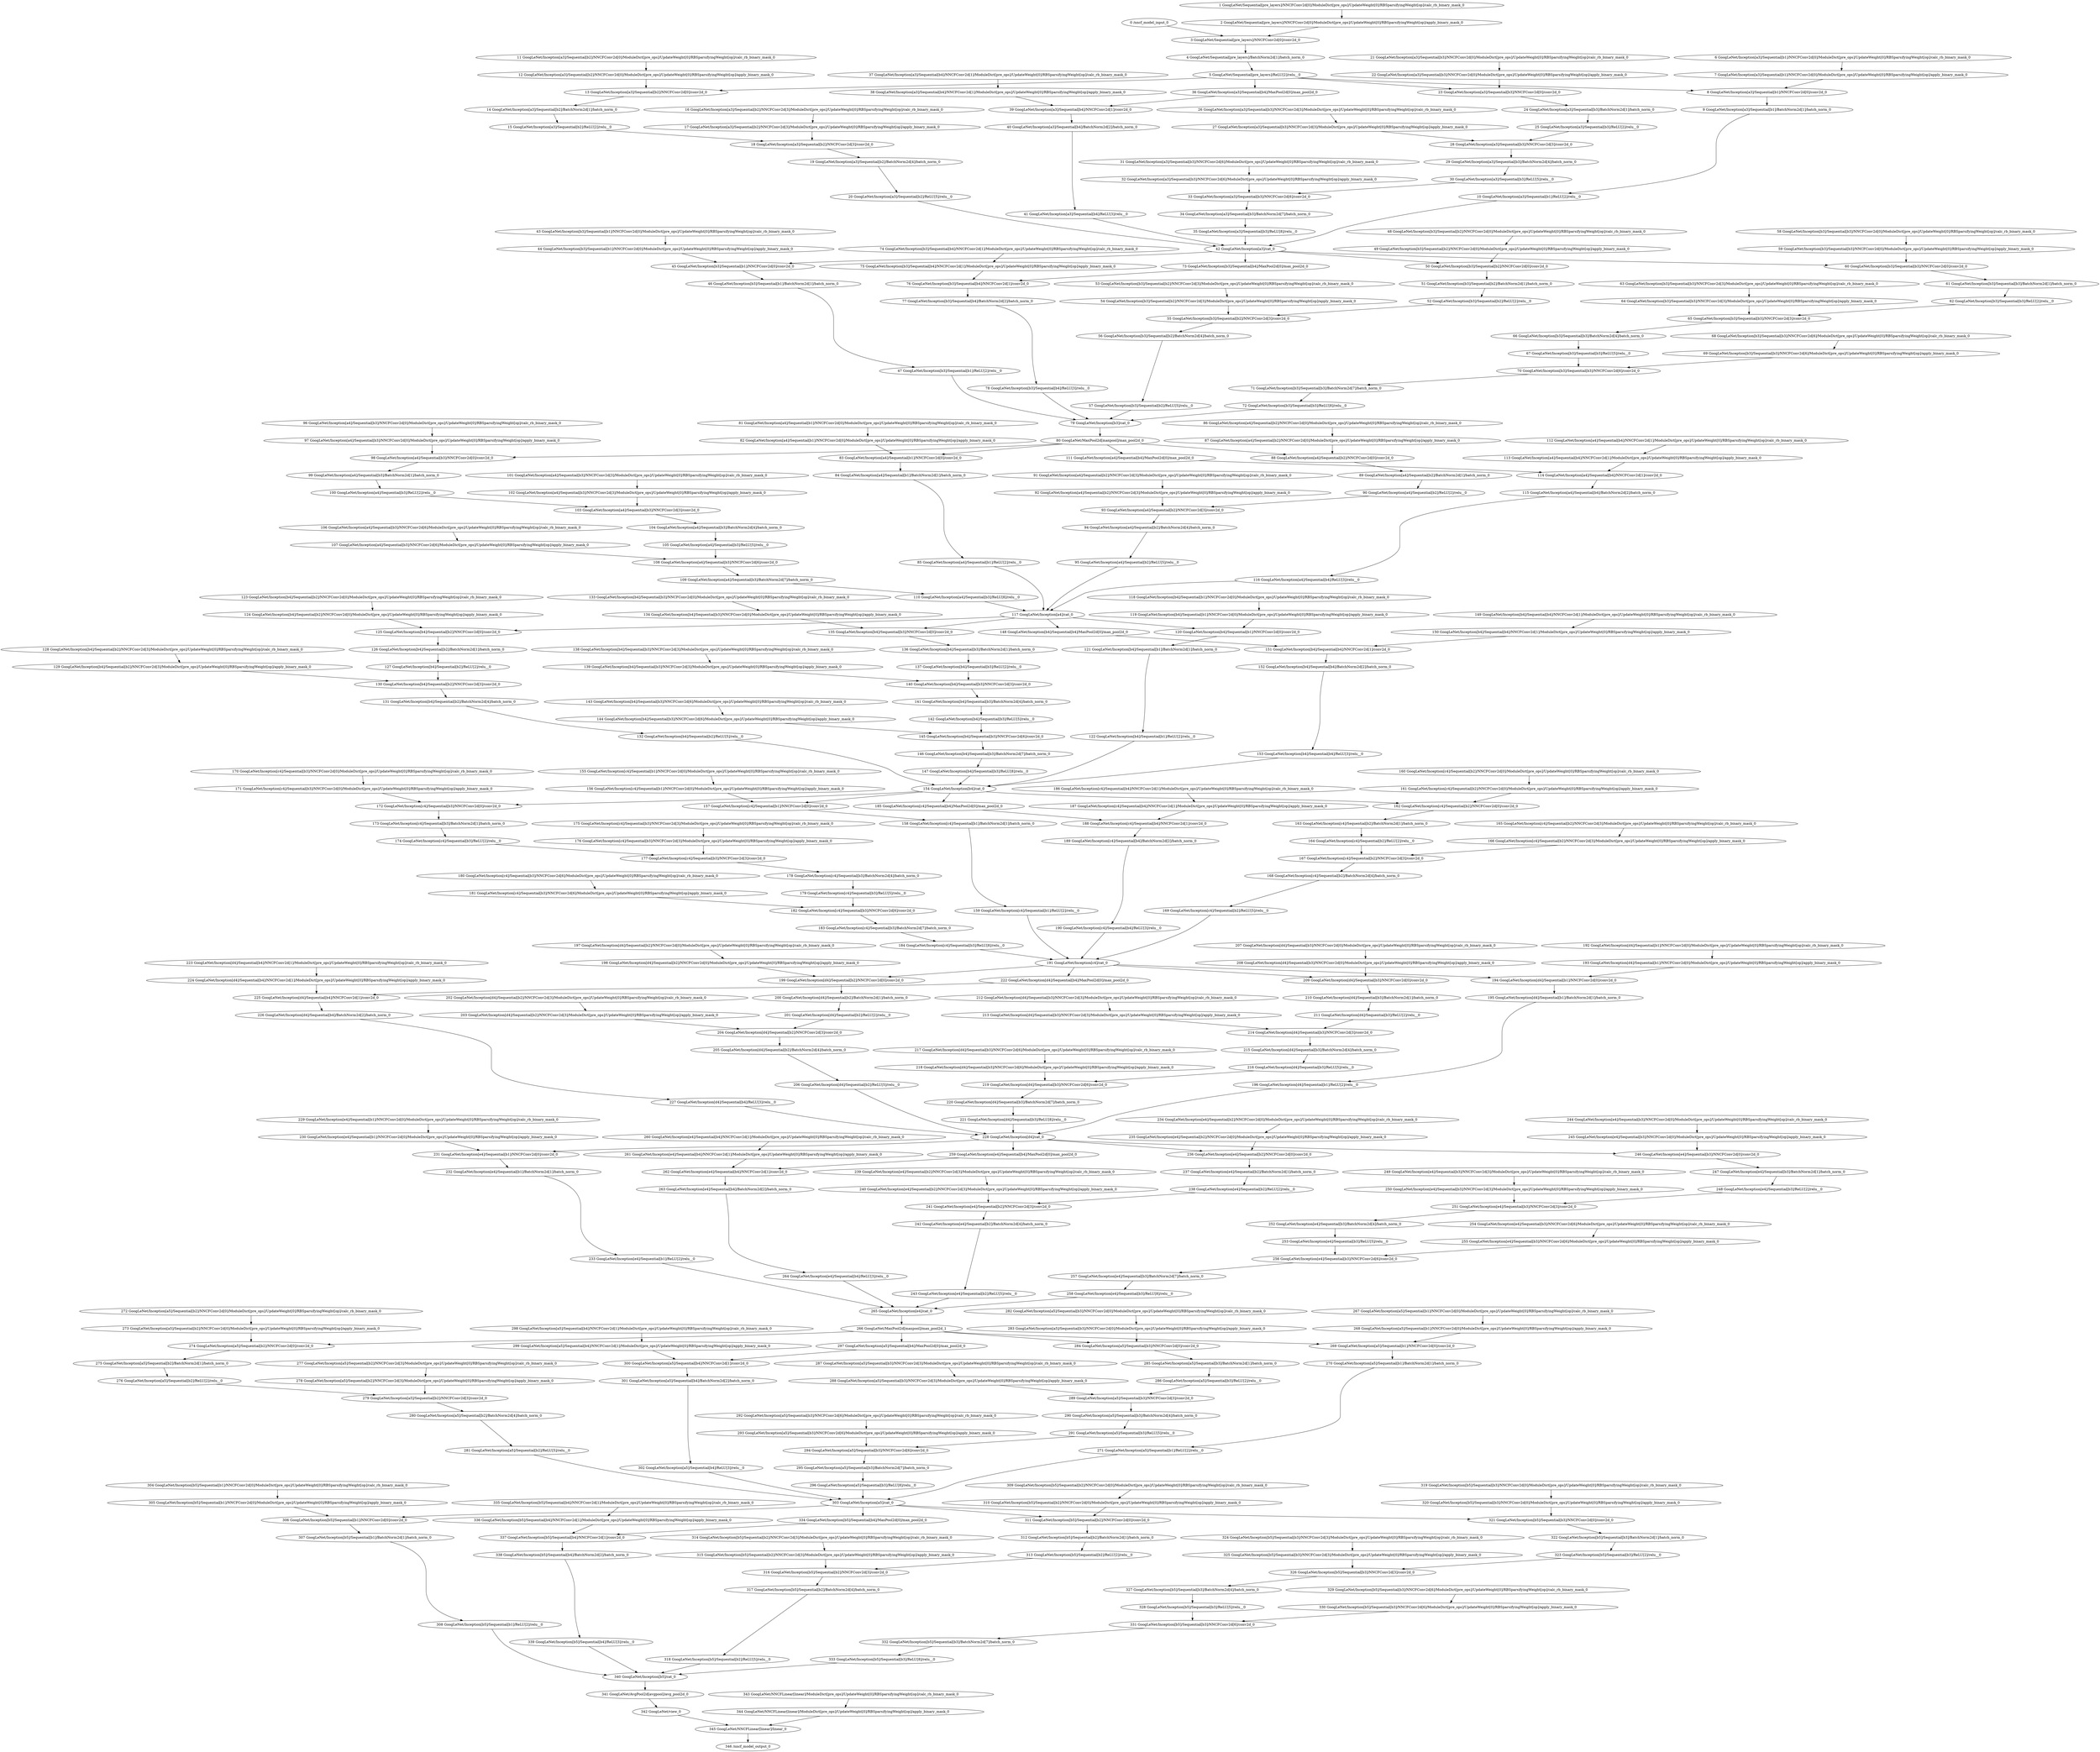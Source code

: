 strict digraph  {
"0 /nncf_model_input_0" [id=0, type=nncf_model_input];
"1 GoogLeNet/Sequential[pre_layers]/NNCFConv2d[0]/ModuleDict[pre_ops]/UpdateWeight[0]/RBSparsifyingWeight[op]/calc_rb_binary_mask_0" [id=1, type=calc_rb_binary_mask];
"2 GoogLeNet/Sequential[pre_layers]/NNCFConv2d[0]/ModuleDict[pre_ops]/UpdateWeight[0]/RBSparsifyingWeight[op]/apply_binary_mask_0" [id=2, type=apply_binary_mask];
"3 GoogLeNet/Sequential[pre_layers]/NNCFConv2d[0]/conv2d_0" [id=3, type=conv2d];
"4 GoogLeNet/Sequential[pre_layers]/BatchNorm2d[1]/batch_norm_0" [id=4, type=batch_norm];
"5 GoogLeNet/Sequential[pre_layers]/ReLU[2]/relu__0" [id=5, type=relu_];
"6 GoogLeNet/Inception[a3]/Sequential[b1]/NNCFConv2d[0]/ModuleDict[pre_ops]/UpdateWeight[0]/RBSparsifyingWeight[op]/calc_rb_binary_mask_0" [id=6, type=calc_rb_binary_mask];
"7 GoogLeNet/Inception[a3]/Sequential[b1]/NNCFConv2d[0]/ModuleDict[pre_ops]/UpdateWeight[0]/RBSparsifyingWeight[op]/apply_binary_mask_0" [id=7, type=apply_binary_mask];
"8 GoogLeNet/Inception[a3]/Sequential[b1]/NNCFConv2d[0]/conv2d_0" [id=8, type=conv2d];
"9 GoogLeNet/Inception[a3]/Sequential[b1]/BatchNorm2d[1]/batch_norm_0" [id=9, type=batch_norm];
"10 GoogLeNet/Inception[a3]/Sequential[b1]/ReLU[2]/relu__0" [id=10, type=relu_];
"11 GoogLeNet/Inception[a3]/Sequential[b2]/NNCFConv2d[0]/ModuleDict[pre_ops]/UpdateWeight[0]/RBSparsifyingWeight[op]/calc_rb_binary_mask_0" [id=11, type=calc_rb_binary_mask];
"12 GoogLeNet/Inception[a3]/Sequential[b2]/NNCFConv2d[0]/ModuleDict[pre_ops]/UpdateWeight[0]/RBSparsifyingWeight[op]/apply_binary_mask_0" [id=12, type=apply_binary_mask];
"13 GoogLeNet/Inception[a3]/Sequential[b2]/NNCFConv2d[0]/conv2d_0" [id=13, type=conv2d];
"14 GoogLeNet/Inception[a3]/Sequential[b2]/BatchNorm2d[1]/batch_norm_0" [id=14, type=batch_norm];
"15 GoogLeNet/Inception[a3]/Sequential[b2]/ReLU[2]/relu__0" [id=15, type=relu_];
"16 GoogLeNet/Inception[a3]/Sequential[b2]/NNCFConv2d[3]/ModuleDict[pre_ops]/UpdateWeight[0]/RBSparsifyingWeight[op]/calc_rb_binary_mask_0" [id=16, type=calc_rb_binary_mask];
"17 GoogLeNet/Inception[a3]/Sequential[b2]/NNCFConv2d[3]/ModuleDict[pre_ops]/UpdateWeight[0]/RBSparsifyingWeight[op]/apply_binary_mask_0" [id=17, type=apply_binary_mask];
"18 GoogLeNet/Inception[a3]/Sequential[b2]/NNCFConv2d[3]/conv2d_0" [id=18, type=conv2d];
"19 GoogLeNet/Inception[a3]/Sequential[b2]/BatchNorm2d[4]/batch_norm_0" [id=19, type=batch_norm];
"20 GoogLeNet/Inception[a3]/Sequential[b2]/ReLU[5]/relu__0" [id=20, type=relu_];
"21 GoogLeNet/Inception[a3]/Sequential[b3]/NNCFConv2d[0]/ModuleDict[pre_ops]/UpdateWeight[0]/RBSparsifyingWeight[op]/calc_rb_binary_mask_0" [id=21, type=calc_rb_binary_mask];
"22 GoogLeNet/Inception[a3]/Sequential[b3]/NNCFConv2d[0]/ModuleDict[pre_ops]/UpdateWeight[0]/RBSparsifyingWeight[op]/apply_binary_mask_0" [id=22, type=apply_binary_mask];
"23 GoogLeNet/Inception[a3]/Sequential[b3]/NNCFConv2d[0]/conv2d_0" [id=23, type=conv2d];
"24 GoogLeNet/Inception[a3]/Sequential[b3]/BatchNorm2d[1]/batch_norm_0" [id=24, type=batch_norm];
"25 GoogLeNet/Inception[a3]/Sequential[b3]/ReLU[2]/relu__0" [id=25, type=relu_];
"26 GoogLeNet/Inception[a3]/Sequential[b3]/NNCFConv2d[3]/ModuleDict[pre_ops]/UpdateWeight[0]/RBSparsifyingWeight[op]/calc_rb_binary_mask_0" [id=26, type=calc_rb_binary_mask];
"27 GoogLeNet/Inception[a3]/Sequential[b3]/NNCFConv2d[3]/ModuleDict[pre_ops]/UpdateWeight[0]/RBSparsifyingWeight[op]/apply_binary_mask_0" [id=27, type=apply_binary_mask];
"28 GoogLeNet/Inception[a3]/Sequential[b3]/NNCFConv2d[3]/conv2d_0" [id=28, type=conv2d];
"29 GoogLeNet/Inception[a3]/Sequential[b3]/BatchNorm2d[4]/batch_norm_0" [id=29, type=batch_norm];
"30 GoogLeNet/Inception[a3]/Sequential[b3]/ReLU[5]/relu__0" [id=30, type=relu_];
"31 GoogLeNet/Inception[a3]/Sequential[b3]/NNCFConv2d[6]/ModuleDict[pre_ops]/UpdateWeight[0]/RBSparsifyingWeight[op]/calc_rb_binary_mask_0" [id=31, type=calc_rb_binary_mask];
"32 GoogLeNet/Inception[a3]/Sequential[b3]/NNCFConv2d[6]/ModuleDict[pre_ops]/UpdateWeight[0]/RBSparsifyingWeight[op]/apply_binary_mask_0" [id=32, type=apply_binary_mask];
"33 GoogLeNet/Inception[a3]/Sequential[b3]/NNCFConv2d[6]/conv2d_0" [id=33, type=conv2d];
"34 GoogLeNet/Inception[a3]/Sequential[b3]/BatchNorm2d[7]/batch_norm_0" [id=34, type=batch_norm];
"35 GoogLeNet/Inception[a3]/Sequential[b3]/ReLU[8]/relu__0" [id=35, type=relu_];
"36 GoogLeNet/Inception[a3]/Sequential[b4]/MaxPool2d[0]/max_pool2d_0" [id=36, type=max_pool2d];
"37 GoogLeNet/Inception[a3]/Sequential[b4]/NNCFConv2d[1]/ModuleDict[pre_ops]/UpdateWeight[0]/RBSparsifyingWeight[op]/calc_rb_binary_mask_0" [id=37, type=calc_rb_binary_mask];
"38 GoogLeNet/Inception[a3]/Sequential[b4]/NNCFConv2d[1]/ModuleDict[pre_ops]/UpdateWeight[0]/RBSparsifyingWeight[op]/apply_binary_mask_0" [id=38, type=apply_binary_mask];
"39 GoogLeNet/Inception[a3]/Sequential[b4]/NNCFConv2d[1]/conv2d_0" [id=39, type=conv2d];
"40 GoogLeNet/Inception[a3]/Sequential[b4]/BatchNorm2d[2]/batch_norm_0" [id=40, type=batch_norm];
"41 GoogLeNet/Inception[a3]/Sequential[b4]/ReLU[3]/relu__0" [id=41, type=relu_];
"42 GoogLeNet/Inception[a3]/cat_0" [id=42, type=cat];
"43 GoogLeNet/Inception[b3]/Sequential[b1]/NNCFConv2d[0]/ModuleDict[pre_ops]/UpdateWeight[0]/RBSparsifyingWeight[op]/calc_rb_binary_mask_0" [id=43, type=calc_rb_binary_mask];
"44 GoogLeNet/Inception[b3]/Sequential[b1]/NNCFConv2d[0]/ModuleDict[pre_ops]/UpdateWeight[0]/RBSparsifyingWeight[op]/apply_binary_mask_0" [id=44, type=apply_binary_mask];
"45 GoogLeNet/Inception[b3]/Sequential[b1]/NNCFConv2d[0]/conv2d_0" [id=45, type=conv2d];
"46 GoogLeNet/Inception[b3]/Sequential[b1]/BatchNorm2d[1]/batch_norm_0" [id=46, type=batch_norm];
"47 GoogLeNet/Inception[b3]/Sequential[b1]/ReLU[2]/relu__0" [id=47, type=relu_];
"48 GoogLeNet/Inception[b3]/Sequential[b2]/NNCFConv2d[0]/ModuleDict[pre_ops]/UpdateWeight[0]/RBSparsifyingWeight[op]/calc_rb_binary_mask_0" [id=48, type=calc_rb_binary_mask];
"49 GoogLeNet/Inception[b3]/Sequential[b2]/NNCFConv2d[0]/ModuleDict[pre_ops]/UpdateWeight[0]/RBSparsifyingWeight[op]/apply_binary_mask_0" [id=49, type=apply_binary_mask];
"50 GoogLeNet/Inception[b3]/Sequential[b2]/NNCFConv2d[0]/conv2d_0" [id=50, type=conv2d];
"51 GoogLeNet/Inception[b3]/Sequential[b2]/BatchNorm2d[1]/batch_norm_0" [id=51, type=batch_norm];
"52 GoogLeNet/Inception[b3]/Sequential[b2]/ReLU[2]/relu__0" [id=52, type=relu_];
"53 GoogLeNet/Inception[b3]/Sequential[b2]/NNCFConv2d[3]/ModuleDict[pre_ops]/UpdateWeight[0]/RBSparsifyingWeight[op]/calc_rb_binary_mask_0" [id=53, type=calc_rb_binary_mask];
"54 GoogLeNet/Inception[b3]/Sequential[b2]/NNCFConv2d[3]/ModuleDict[pre_ops]/UpdateWeight[0]/RBSparsifyingWeight[op]/apply_binary_mask_0" [id=54, type=apply_binary_mask];
"55 GoogLeNet/Inception[b3]/Sequential[b2]/NNCFConv2d[3]/conv2d_0" [id=55, type=conv2d];
"56 GoogLeNet/Inception[b3]/Sequential[b2]/BatchNorm2d[4]/batch_norm_0" [id=56, type=batch_norm];
"57 GoogLeNet/Inception[b3]/Sequential[b2]/ReLU[5]/relu__0" [id=57, type=relu_];
"58 GoogLeNet/Inception[b3]/Sequential[b3]/NNCFConv2d[0]/ModuleDict[pre_ops]/UpdateWeight[0]/RBSparsifyingWeight[op]/calc_rb_binary_mask_0" [id=58, type=calc_rb_binary_mask];
"59 GoogLeNet/Inception[b3]/Sequential[b3]/NNCFConv2d[0]/ModuleDict[pre_ops]/UpdateWeight[0]/RBSparsifyingWeight[op]/apply_binary_mask_0" [id=59, type=apply_binary_mask];
"60 GoogLeNet/Inception[b3]/Sequential[b3]/NNCFConv2d[0]/conv2d_0" [id=60, type=conv2d];
"61 GoogLeNet/Inception[b3]/Sequential[b3]/BatchNorm2d[1]/batch_norm_0" [id=61, type=batch_norm];
"62 GoogLeNet/Inception[b3]/Sequential[b3]/ReLU[2]/relu__0" [id=62, type=relu_];
"63 GoogLeNet/Inception[b3]/Sequential[b3]/NNCFConv2d[3]/ModuleDict[pre_ops]/UpdateWeight[0]/RBSparsifyingWeight[op]/calc_rb_binary_mask_0" [id=63, type=calc_rb_binary_mask];
"64 GoogLeNet/Inception[b3]/Sequential[b3]/NNCFConv2d[3]/ModuleDict[pre_ops]/UpdateWeight[0]/RBSparsifyingWeight[op]/apply_binary_mask_0" [id=64, type=apply_binary_mask];
"65 GoogLeNet/Inception[b3]/Sequential[b3]/NNCFConv2d[3]/conv2d_0" [id=65, type=conv2d];
"66 GoogLeNet/Inception[b3]/Sequential[b3]/BatchNorm2d[4]/batch_norm_0" [id=66, type=batch_norm];
"67 GoogLeNet/Inception[b3]/Sequential[b3]/ReLU[5]/relu__0" [id=67, type=relu_];
"68 GoogLeNet/Inception[b3]/Sequential[b3]/NNCFConv2d[6]/ModuleDict[pre_ops]/UpdateWeight[0]/RBSparsifyingWeight[op]/calc_rb_binary_mask_0" [id=68, type=calc_rb_binary_mask];
"69 GoogLeNet/Inception[b3]/Sequential[b3]/NNCFConv2d[6]/ModuleDict[pre_ops]/UpdateWeight[0]/RBSparsifyingWeight[op]/apply_binary_mask_0" [id=69, type=apply_binary_mask];
"70 GoogLeNet/Inception[b3]/Sequential[b3]/NNCFConv2d[6]/conv2d_0" [id=70, type=conv2d];
"71 GoogLeNet/Inception[b3]/Sequential[b3]/BatchNorm2d[7]/batch_norm_0" [id=71, type=batch_norm];
"72 GoogLeNet/Inception[b3]/Sequential[b3]/ReLU[8]/relu__0" [id=72, type=relu_];
"73 GoogLeNet/Inception[b3]/Sequential[b4]/MaxPool2d[0]/max_pool2d_0" [id=73, type=max_pool2d];
"74 GoogLeNet/Inception[b3]/Sequential[b4]/NNCFConv2d[1]/ModuleDict[pre_ops]/UpdateWeight[0]/RBSparsifyingWeight[op]/calc_rb_binary_mask_0" [id=74, type=calc_rb_binary_mask];
"75 GoogLeNet/Inception[b3]/Sequential[b4]/NNCFConv2d[1]/ModuleDict[pre_ops]/UpdateWeight[0]/RBSparsifyingWeight[op]/apply_binary_mask_0" [id=75, type=apply_binary_mask];
"76 GoogLeNet/Inception[b3]/Sequential[b4]/NNCFConv2d[1]/conv2d_0" [id=76, type=conv2d];
"77 GoogLeNet/Inception[b3]/Sequential[b4]/BatchNorm2d[2]/batch_norm_0" [id=77, type=batch_norm];
"78 GoogLeNet/Inception[b3]/Sequential[b4]/ReLU[3]/relu__0" [id=78, type=relu_];
"79 GoogLeNet/Inception[b3]/cat_0" [id=79, type=cat];
"80 GoogLeNet/MaxPool2d[maxpool]/max_pool2d_0" [id=80, type=max_pool2d];
"81 GoogLeNet/Inception[a4]/Sequential[b1]/NNCFConv2d[0]/ModuleDict[pre_ops]/UpdateWeight[0]/RBSparsifyingWeight[op]/calc_rb_binary_mask_0" [id=81, type=calc_rb_binary_mask];
"82 GoogLeNet/Inception[a4]/Sequential[b1]/NNCFConv2d[0]/ModuleDict[pre_ops]/UpdateWeight[0]/RBSparsifyingWeight[op]/apply_binary_mask_0" [id=82, type=apply_binary_mask];
"83 GoogLeNet/Inception[a4]/Sequential[b1]/NNCFConv2d[0]/conv2d_0" [id=83, type=conv2d];
"84 GoogLeNet/Inception[a4]/Sequential[b1]/BatchNorm2d[1]/batch_norm_0" [id=84, type=batch_norm];
"85 GoogLeNet/Inception[a4]/Sequential[b1]/ReLU[2]/relu__0" [id=85, type=relu_];
"86 GoogLeNet/Inception[a4]/Sequential[b2]/NNCFConv2d[0]/ModuleDict[pre_ops]/UpdateWeight[0]/RBSparsifyingWeight[op]/calc_rb_binary_mask_0" [id=86, type=calc_rb_binary_mask];
"87 GoogLeNet/Inception[a4]/Sequential[b2]/NNCFConv2d[0]/ModuleDict[pre_ops]/UpdateWeight[0]/RBSparsifyingWeight[op]/apply_binary_mask_0" [id=87, type=apply_binary_mask];
"88 GoogLeNet/Inception[a4]/Sequential[b2]/NNCFConv2d[0]/conv2d_0" [id=88, type=conv2d];
"89 GoogLeNet/Inception[a4]/Sequential[b2]/BatchNorm2d[1]/batch_norm_0" [id=89, type=batch_norm];
"90 GoogLeNet/Inception[a4]/Sequential[b2]/ReLU[2]/relu__0" [id=90, type=relu_];
"91 GoogLeNet/Inception[a4]/Sequential[b2]/NNCFConv2d[3]/ModuleDict[pre_ops]/UpdateWeight[0]/RBSparsifyingWeight[op]/calc_rb_binary_mask_0" [id=91, type=calc_rb_binary_mask];
"92 GoogLeNet/Inception[a4]/Sequential[b2]/NNCFConv2d[3]/ModuleDict[pre_ops]/UpdateWeight[0]/RBSparsifyingWeight[op]/apply_binary_mask_0" [id=92, type=apply_binary_mask];
"93 GoogLeNet/Inception[a4]/Sequential[b2]/NNCFConv2d[3]/conv2d_0" [id=93, type=conv2d];
"94 GoogLeNet/Inception[a4]/Sequential[b2]/BatchNorm2d[4]/batch_norm_0" [id=94, type=batch_norm];
"95 GoogLeNet/Inception[a4]/Sequential[b2]/ReLU[5]/relu__0" [id=95, type=relu_];
"96 GoogLeNet/Inception[a4]/Sequential[b3]/NNCFConv2d[0]/ModuleDict[pre_ops]/UpdateWeight[0]/RBSparsifyingWeight[op]/calc_rb_binary_mask_0" [id=96, type=calc_rb_binary_mask];
"97 GoogLeNet/Inception[a4]/Sequential[b3]/NNCFConv2d[0]/ModuleDict[pre_ops]/UpdateWeight[0]/RBSparsifyingWeight[op]/apply_binary_mask_0" [id=97, type=apply_binary_mask];
"98 GoogLeNet/Inception[a4]/Sequential[b3]/NNCFConv2d[0]/conv2d_0" [id=98, type=conv2d];
"99 GoogLeNet/Inception[a4]/Sequential[b3]/BatchNorm2d[1]/batch_norm_0" [id=99, type=batch_norm];
"100 GoogLeNet/Inception[a4]/Sequential[b3]/ReLU[2]/relu__0" [id=100, type=relu_];
"101 GoogLeNet/Inception[a4]/Sequential[b3]/NNCFConv2d[3]/ModuleDict[pre_ops]/UpdateWeight[0]/RBSparsifyingWeight[op]/calc_rb_binary_mask_0" [id=101, type=calc_rb_binary_mask];
"102 GoogLeNet/Inception[a4]/Sequential[b3]/NNCFConv2d[3]/ModuleDict[pre_ops]/UpdateWeight[0]/RBSparsifyingWeight[op]/apply_binary_mask_0" [id=102, type=apply_binary_mask];
"103 GoogLeNet/Inception[a4]/Sequential[b3]/NNCFConv2d[3]/conv2d_0" [id=103, type=conv2d];
"104 GoogLeNet/Inception[a4]/Sequential[b3]/BatchNorm2d[4]/batch_norm_0" [id=104, type=batch_norm];
"105 GoogLeNet/Inception[a4]/Sequential[b3]/ReLU[5]/relu__0" [id=105, type=relu_];
"106 GoogLeNet/Inception[a4]/Sequential[b3]/NNCFConv2d[6]/ModuleDict[pre_ops]/UpdateWeight[0]/RBSparsifyingWeight[op]/calc_rb_binary_mask_0" [id=106, type=calc_rb_binary_mask];
"107 GoogLeNet/Inception[a4]/Sequential[b3]/NNCFConv2d[6]/ModuleDict[pre_ops]/UpdateWeight[0]/RBSparsifyingWeight[op]/apply_binary_mask_0" [id=107, type=apply_binary_mask];
"108 GoogLeNet/Inception[a4]/Sequential[b3]/NNCFConv2d[6]/conv2d_0" [id=108, type=conv2d];
"109 GoogLeNet/Inception[a4]/Sequential[b3]/BatchNorm2d[7]/batch_norm_0" [id=109, type=batch_norm];
"110 GoogLeNet/Inception[a4]/Sequential[b3]/ReLU[8]/relu__0" [id=110, type=relu_];
"111 GoogLeNet/Inception[a4]/Sequential[b4]/MaxPool2d[0]/max_pool2d_0" [id=111, type=max_pool2d];
"112 GoogLeNet/Inception[a4]/Sequential[b4]/NNCFConv2d[1]/ModuleDict[pre_ops]/UpdateWeight[0]/RBSparsifyingWeight[op]/calc_rb_binary_mask_0" [id=112, type=calc_rb_binary_mask];
"113 GoogLeNet/Inception[a4]/Sequential[b4]/NNCFConv2d[1]/ModuleDict[pre_ops]/UpdateWeight[0]/RBSparsifyingWeight[op]/apply_binary_mask_0" [id=113, type=apply_binary_mask];
"114 GoogLeNet/Inception[a4]/Sequential[b4]/NNCFConv2d[1]/conv2d_0" [id=114, type=conv2d];
"115 GoogLeNet/Inception[a4]/Sequential[b4]/BatchNorm2d[2]/batch_norm_0" [id=115, type=batch_norm];
"116 GoogLeNet/Inception[a4]/Sequential[b4]/ReLU[3]/relu__0" [id=116, type=relu_];
"117 GoogLeNet/Inception[a4]/cat_0" [id=117, type=cat];
"118 GoogLeNet/Inception[b4]/Sequential[b1]/NNCFConv2d[0]/ModuleDict[pre_ops]/UpdateWeight[0]/RBSparsifyingWeight[op]/calc_rb_binary_mask_0" [id=118, type=calc_rb_binary_mask];
"119 GoogLeNet/Inception[b4]/Sequential[b1]/NNCFConv2d[0]/ModuleDict[pre_ops]/UpdateWeight[0]/RBSparsifyingWeight[op]/apply_binary_mask_0" [id=119, type=apply_binary_mask];
"120 GoogLeNet/Inception[b4]/Sequential[b1]/NNCFConv2d[0]/conv2d_0" [id=120, type=conv2d];
"121 GoogLeNet/Inception[b4]/Sequential[b1]/BatchNorm2d[1]/batch_norm_0" [id=121, type=batch_norm];
"122 GoogLeNet/Inception[b4]/Sequential[b1]/ReLU[2]/relu__0" [id=122, type=relu_];
"123 GoogLeNet/Inception[b4]/Sequential[b2]/NNCFConv2d[0]/ModuleDict[pre_ops]/UpdateWeight[0]/RBSparsifyingWeight[op]/calc_rb_binary_mask_0" [id=123, type=calc_rb_binary_mask];
"124 GoogLeNet/Inception[b4]/Sequential[b2]/NNCFConv2d[0]/ModuleDict[pre_ops]/UpdateWeight[0]/RBSparsifyingWeight[op]/apply_binary_mask_0" [id=124, type=apply_binary_mask];
"125 GoogLeNet/Inception[b4]/Sequential[b2]/NNCFConv2d[0]/conv2d_0" [id=125, type=conv2d];
"126 GoogLeNet/Inception[b4]/Sequential[b2]/BatchNorm2d[1]/batch_norm_0" [id=126, type=batch_norm];
"127 GoogLeNet/Inception[b4]/Sequential[b2]/ReLU[2]/relu__0" [id=127, type=relu_];
"128 GoogLeNet/Inception[b4]/Sequential[b2]/NNCFConv2d[3]/ModuleDict[pre_ops]/UpdateWeight[0]/RBSparsifyingWeight[op]/calc_rb_binary_mask_0" [id=128, type=calc_rb_binary_mask];
"129 GoogLeNet/Inception[b4]/Sequential[b2]/NNCFConv2d[3]/ModuleDict[pre_ops]/UpdateWeight[0]/RBSparsifyingWeight[op]/apply_binary_mask_0" [id=129, type=apply_binary_mask];
"130 GoogLeNet/Inception[b4]/Sequential[b2]/NNCFConv2d[3]/conv2d_0" [id=130, type=conv2d];
"131 GoogLeNet/Inception[b4]/Sequential[b2]/BatchNorm2d[4]/batch_norm_0" [id=131, type=batch_norm];
"132 GoogLeNet/Inception[b4]/Sequential[b2]/ReLU[5]/relu__0" [id=132, type=relu_];
"133 GoogLeNet/Inception[b4]/Sequential[b3]/NNCFConv2d[0]/ModuleDict[pre_ops]/UpdateWeight[0]/RBSparsifyingWeight[op]/calc_rb_binary_mask_0" [id=133, type=calc_rb_binary_mask];
"134 GoogLeNet/Inception[b4]/Sequential[b3]/NNCFConv2d[0]/ModuleDict[pre_ops]/UpdateWeight[0]/RBSparsifyingWeight[op]/apply_binary_mask_0" [id=134, type=apply_binary_mask];
"135 GoogLeNet/Inception[b4]/Sequential[b3]/NNCFConv2d[0]/conv2d_0" [id=135, type=conv2d];
"136 GoogLeNet/Inception[b4]/Sequential[b3]/BatchNorm2d[1]/batch_norm_0" [id=136, type=batch_norm];
"137 GoogLeNet/Inception[b4]/Sequential[b3]/ReLU[2]/relu__0" [id=137, type=relu_];
"138 GoogLeNet/Inception[b4]/Sequential[b3]/NNCFConv2d[3]/ModuleDict[pre_ops]/UpdateWeight[0]/RBSparsifyingWeight[op]/calc_rb_binary_mask_0" [id=138, type=calc_rb_binary_mask];
"139 GoogLeNet/Inception[b4]/Sequential[b3]/NNCFConv2d[3]/ModuleDict[pre_ops]/UpdateWeight[0]/RBSparsifyingWeight[op]/apply_binary_mask_0" [id=139, type=apply_binary_mask];
"140 GoogLeNet/Inception[b4]/Sequential[b3]/NNCFConv2d[3]/conv2d_0" [id=140, type=conv2d];
"141 GoogLeNet/Inception[b4]/Sequential[b3]/BatchNorm2d[4]/batch_norm_0" [id=141, type=batch_norm];
"142 GoogLeNet/Inception[b4]/Sequential[b3]/ReLU[5]/relu__0" [id=142, type=relu_];
"143 GoogLeNet/Inception[b4]/Sequential[b3]/NNCFConv2d[6]/ModuleDict[pre_ops]/UpdateWeight[0]/RBSparsifyingWeight[op]/calc_rb_binary_mask_0" [id=143, type=calc_rb_binary_mask];
"144 GoogLeNet/Inception[b4]/Sequential[b3]/NNCFConv2d[6]/ModuleDict[pre_ops]/UpdateWeight[0]/RBSparsifyingWeight[op]/apply_binary_mask_0" [id=144, type=apply_binary_mask];
"145 GoogLeNet/Inception[b4]/Sequential[b3]/NNCFConv2d[6]/conv2d_0" [id=145, type=conv2d];
"146 GoogLeNet/Inception[b4]/Sequential[b3]/BatchNorm2d[7]/batch_norm_0" [id=146, type=batch_norm];
"147 GoogLeNet/Inception[b4]/Sequential[b3]/ReLU[8]/relu__0" [id=147, type=relu_];
"148 GoogLeNet/Inception[b4]/Sequential[b4]/MaxPool2d[0]/max_pool2d_0" [id=148, type=max_pool2d];
"149 GoogLeNet/Inception[b4]/Sequential[b4]/NNCFConv2d[1]/ModuleDict[pre_ops]/UpdateWeight[0]/RBSparsifyingWeight[op]/calc_rb_binary_mask_0" [id=149, type=calc_rb_binary_mask];
"150 GoogLeNet/Inception[b4]/Sequential[b4]/NNCFConv2d[1]/ModuleDict[pre_ops]/UpdateWeight[0]/RBSparsifyingWeight[op]/apply_binary_mask_0" [id=150, type=apply_binary_mask];
"151 GoogLeNet/Inception[b4]/Sequential[b4]/NNCFConv2d[1]/conv2d_0" [id=151, type=conv2d];
"152 GoogLeNet/Inception[b4]/Sequential[b4]/BatchNorm2d[2]/batch_norm_0" [id=152, type=batch_norm];
"153 GoogLeNet/Inception[b4]/Sequential[b4]/ReLU[3]/relu__0" [id=153, type=relu_];
"154 GoogLeNet/Inception[b4]/cat_0" [id=154, type=cat];
"155 GoogLeNet/Inception[c4]/Sequential[b1]/NNCFConv2d[0]/ModuleDict[pre_ops]/UpdateWeight[0]/RBSparsifyingWeight[op]/calc_rb_binary_mask_0" [id=155, type=calc_rb_binary_mask];
"156 GoogLeNet/Inception[c4]/Sequential[b1]/NNCFConv2d[0]/ModuleDict[pre_ops]/UpdateWeight[0]/RBSparsifyingWeight[op]/apply_binary_mask_0" [id=156, type=apply_binary_mask];
"157 GoogLeNet/Inception[c4]/Sequential[b1]/NNCFConv2d[0]/conv2d_0" [id=157, type=conv2d];
"158 GoogLeNet/Inception[c4]/Sequential[b1]/BatchNorm2d[1]/batch_norm_0" [id=158, type=batch_norm];
"159 GoogLeNet/Inception[c4]/Sequential[b1]/ReLU[2]/relu__0" [id=159, type=relu_];
"160 GoogLeNet/Inception[c4]/Sequential[b2]/NNCFConv2d[0]/ModuleDict[pre_ops]/UpdateWeight[0]/RBSparsifyingWeight[op]/calc_rb_binary_mask_0" [id=160, type=calc_rb_binary_mask];
"161 GoogLeNet/Inception[c4]/Sequential[b2]/NNCFConv2d[0]/ModuleDict[pre_ops]/UpdateWeight[0]/RBSparsifyingWeight[op]/apply_binary_mask_0" [id=161, type=apply_binary_mask];
"162 GoogLeNet/Inception[c4]/Sequential[b2]/NNCFConv2d[0]/conv2d_0" [id=162, type=conv2d];
"163 GoogLeNet/Inception[c4]/Sequential[b2]/BatchNorm2d[1]/batch_norm_0" [id=163, type=batch_norm];
"164 GoogLeNet/Inception[c4]/Sequential[b2]/ReLU[2]/relu__0" [id=164, type=relu_];
"165 GoogLeNet/Inception[c4]/Sequential[b2]/NNCFConv2d[3]/ModuleDict[pre_ops]/UpdateWeight[0]/RBSparsifyingWeight[op]/calc_rb_binary_mask_0" [id=165, type=calc_rb_binary_mask];
"166 GoogLeNet/Inception[c4]/Sequential[b2]/NNCFConv2d[3]/ModuleDict[pre_ops]/UpdateWeight[0]/RBSparsifyingWeight[op]/apply_binary_mask_0" [id=166, type=apply_binary_mask];
"167 GoogLeNet/Inception[c4]/Sequential[b2]/NNCFConv2d[3]/conv2d_0" [id=167, type=conv2d];
"168 GoogLeNet/Inception[c4]/Sequential[b2]/BatchNorm2d[4]/batch_norm_0" [id=168, type=batch_norm];
"169 GoogLeNet/Inception[c4]/Sequential[b2]/ReLU[5]/relu__0" [id=169, type=relu_];
"170 GoogLeNet/Inception[c4]/Sequential[b3]/NNCFConv2d[0]/ModuleDict[pre_ops]/UpdateWeight[0]/RBSparsifyingWeight[op]/calc_rb_binary_mask_0" [id=170, type=calc_rb_binary_mask];
"171 GoogLeNet/Inception[c4]/Sequential[b3]/NNCFConv2d[0]/ModuleDict[pre_ops]/UpdateWeight[0]/RBSparsifyingWeight[op]/apply_binary_mask_0" [id=171, type=apply_binary_mask];
"172 GoogLeNet/Inception[c4]/Sequential[b3]/NNCFConv2d[0]/conv2d_0" [id=172, type=conv2d];
"173 GoogLeNet/Inception[c4]/Sequential[b3]/BatchNorm2d[1]/batch_norm_0" [id=173, type=batch_norm];
"174 GoogLeNet/Inception[c4]/Sequential[b3]/ReLU[2]/relu__0" [id=174, type=relu_];
"175 GoogLeNet/Inception[c4]/Sequential[b3]/NNCFConv2d[3]/ModuleDict[pre_ops]/UpdateWeight[0]/RBSparsifyingWeight[op]/calc_rb_binary_mask_0" [id=175, type=calc_rb_binary_mask];
"176 GoogLeNet/Inception[c4]/Sequential[b3]/NNCFConv2d[3]/ModuleDict[pre_ops]/UpdateWeight[0]/RBSparsifyingWeight[op]/apply_binary_mask_0" [id=176, type=apply_binary_mask];
"177 GoogLeNet/Inception[c4]/Sequential[b3]/NNCFConv2d[3]/conv2d_0" [id=177, type=conv2d];
"178 GoogLeNet/Inception[c4]/Sequential[b3]/BatchNorm2d[4]/batch_norm_0" [id=178, type=batch_norm];
"179 GoogLeNet/Inception[c4]/Sequential[b3]/ReLU[5]/relu__0" [id=179, type=relu_];
"180 GoogLeNet/Inception[c4]/Sequential[b3]/NNCFConv2d[6]/ModuleDict[pre_ops]/UpdateWeight[0]/RBSparsifyingWeight[op]/calc_rb_binary_mask_0" [id=180, type=calc_rb_binary_mask];
"181 GoogLeNet/Inception[c4]/Sequential[b3]/NNCFConv2d[6]/ModuleDict[pre_ops]/UpdateWeight[0]/RBSparsifyingWeight[op]/apply_binary_mask_0" [id=181, type=apply_binary_mask];
"182 GoogLeNet/Inception[c4]/Sequential[b3]/NNCFConv2d[6]/conv2d_0" [id=182, type=conv2d];
"183 GoogLeNet/Inception[c4]/Sequential[b3]/BatchNorm2d[7]/batch_norm_0" [id=183, type=batch_norm];
"184 GoogLeNet/Inception[c4]/Sequential[b3]/ReLU[8]/relu__0" [id=184, type=relu_];
"185 GoogLeNet/Inception[c4]/Sequential[b4]/MaxPool2d[0]/max_pool2d_0" [id=185, type=max_pool2d];
"186 GoogLeNet/Inception[c4]/Sequential[b4]/NNCFConv2d[1]/ModuleDict[pre_ops]/UpdateWeight[0]/RBSparsifyingWeight[op]/calc_rb_binary_mask_0" [id=186, type=calc_rb_binary_mask];
"187 GoogLeNet/Inception[c4]/Sequential[b4]/NNCFConv2d[1]/ModuleDict[pre_ops]/UpdateWeight[0]/RBSparsifyingWeight[op]/apply_binary_mask_0" [id=187, type=apply_binary_mask];
"188 GoogLeNet/Inception[c4]/Sequential[b4]/NNCFConv2d[1]/conv2d_0" [id=188, type=conv2d];
"189 GoogLeNet/Inception[c4]/Sequential[b4]/BatchNorm2d[2]/batch_norm_0" [id=189, type=batch_norm];
"190 GoogLeNet/Inception[c4]/Sequential[b4]/ReLU[3]/relu__0" [id=190, type=relu_];
"191 GoogLeNet/Inception[c4]/cat_0" [id=191, type=cat];
"192 GoogLeNet/Inception[d4]/Sequential[b1]/NNCFConv2d[0]/ModuleDict[pre_ops]/UpdateWeight[0]/RBSparsifyingWeight[op]/calc_rb_binary_mask_0" [id=192, type=calc_rb_binary_mask];
"193 GoogLeNet/Inception[d4]/Sequential[b1]/NNCFConv2d[0]/ModuleDict[pre_ops]/UpdateWeight[0]/RBSparsifyingWeight[op]/apply_binary_mask_0" [id=193, type=apply_binary_mask];
"194 GoogLeNet/Inception[d4]/Sequential[b1]/NNCFConv2d[0]/conv2d_0" [id=194, type=conv2d];
"195 GoogLeNet/Inception[d4]/Sequential[b1]/BatchNorm2d[1]/batch_norm_0" [id=195, type=batch_norm];
"196 GoogLeNet/Inception[d4]/Sequential[b1]/ReLU[2]/relu__0" [id=196, type=relu_];
"197 GoogLeNet/Inception[d4]/Sequential[b2]/NNCFConv2d[0]/ModuleDict[pre_ops]/UpdateWeight[0]/RBSparsifyingWeight[op]/calc_rb_binary_mask_0" [id=197, type=calc_rb_binary_mask];
"198 GoogLeNet/Inception[d4]/Sequential[b2]/NNCFConv2d[0]/ModuleDict[pre_ops]/UpdateWeight[0]/RBSparsifyingWeight[op]/apply_binary_mask_0" [id=198, type=apply_binary_mask];
"199 GoogLeNet/Inception[d4]/Sequential[b2]/NNCFConv2d[0]/conv2d_0" [id=199, type=conv2d];
"200 GoogLeNet/Inception[d4]/Sequential[b2]/BatchNorm2d[1]/batch_norm_0" [id=200, type=batch_norm];
"201 GoogLeNet/Inception[d4]/Sequential[b2]/ReLU[2]/relu__0" [id=201, type=relu_];
"202 GoogLeNet/Inception[d4]/Sequential[b2]/NNCFConv2d[3]/ModuleDict[pre_ops]/UpdateWeight[0]/RBSparsifyingWeight[op]/calc_rb_binary_mask_0" [id=202, type=calc_rb_binary_mask];
"203 GoogLeNet/Inception[d4]/Sequential[b2]/NNCFConv2d[3]/ModuleDict[pre_ops]/UpdateWeight[0]/RBSparsifyingWeight[op]/apply_binary_mask_0" [id=203, type=apply_binary_mask];
"204 GoogLeNet/Inception[d4]/Sequential[b2]/NNCFConv2d[3]/conv2d_0" [id=204, type=conv2d];
"205 GoogLeNet/Inception[d4]/Sequential[b2]/BatchNorm2d[4]/batch_norm_0" [id=205, type=batch_norm];
"206 GoogLeNet/Inception[d4]/Sequential[b2]/ReLU[5]/relu__0" [id=206, type=relu_];
"207 GoogLeNet/Inception[d4]/Sequential[b3]/NNCFConv2d[0]/ModuleDict[pre_ops]/UpdateWeight[0]/RBSparsifyingWeight[op]/calc_rb_binary_mask_0" [id=207, type=calc_rb_binary_mask];
"208 GoogLeNet/Inception[d4]/Sequential[b3]/NNCFConv2d[0]/ModuleDict[pre_ops]/UpdateWeight[0]/RBSparsifyingWeight[op]/apply_binary_mask_0" [id=208, type=apply_binary_mask];
"209 GoogLeNet/Inception[d4]/Sequential[b3]/NNCFConv2d[0]/conv2d_0" [id=209, type=conv2d];
"210 GoogLeNet/Inception[d4]/Sequential[b3]/BatchNorm2d[1]/batch_norm_0" [id=210, type=batch_norm];
"211 GoogLeNet/Inception[d4]/Sequential[b3]/ReLU[2]/relu__0" [id=211, type=relu_];
"212 GoogLeNet/Inception[d4]/Sequential[b3]/NNCFConv2d[3]/ModuleDict[pre_ops]/UpdateWeight[0]/RBSparsifyingWeight[op]/calc_rb_binary_mask_0" [id=212, type=calc_rb_binary_mask];
"213 GoogLeNet/Inception[d4]/Sequential[b3]/NNCFConv2d[3]/ModuleDict[pre_ops]/UpdateWeight[0]/RBSparsifyingWeight[op]/apply_binary_mask_0" [id=213, type=apply_binary_mask];
"214 GoogLeNet/Inception[d4]/Sequential[b3]/NNCFConv2d[3]/conv2d_0" [id=214, type=conv2d];
"215 GoogLeNet/Inception[d4]/Sequential[b3]/BatchNorm2d[4]/batch_norm_0" [id=215, type=batch_norm];
"216 GoogLeNet/Inception[d4]/Sequential[b3]/ReLU[5]/relu__0" [id=216, type=relu_];
"217 GoogLeNet/Inception[d4]/Sequential[b3]/NNCFConv2d[6]/ModuleDict[pre_ops]/UpdateWeight[0]/RBSparsifyingWeight[op]/calc_rb_binary_mask_0" [id=217, type=calc_rb_binary_mask];
"218 GoogLeNet/Inception[d4]/Sequential[b3]/NNCFConv2d[6]/ModuleDict[pre_ops]/UpdateWeight[0]/RBSparsifyingWeight[op]/apply_binary_mask_0" [id=218, type=apply_binary_mask];
"219 GoogLeNet/Inception[d4]/Sequential[b3]/NNCFConv2d[6]/conv2d_0" [id=219, type=conv2d];
"220 GoogLeNet/Inception[d4]/Sequential[b3]/BatchNorm2d[7]/batch_norm_0" [id=220, type=batch_norm];
"221 GoogLeNet/Inception[d4]/Sequential[b3]/ReLU[8]/relu__0" [id=221, type=relu_];
"222 GoogLeNet/Inception[d4]/Sequential[b4]/MaxPool2d[0]/max_pool2d_0" [id=222, type=max_pool2d];
"223 GoogLeNet/Inception[d4]/Sequential[b4]/NNCFConv2d[1]/ModuleDict[pre_ops]/UpdateWeight[0]/RBSparsifyingWeight[op]/calc_rb_binary_mask_0" [id=223, type=calc_rb_binary_mask];
"224 GoogLeNet/Inception[d4]/Sequential[b4]/NNCFConv2d[1]/ModuleDict[pre_ops]/UpdateWeight[0]/RBSparsifyingWeight[op]/apply_binary_mask_0" [id=224, type=apply_binary_mask];
"225 GoogLeNet/Inception[d4]/Sequential[b4]/NNCFConv2d[1]/conv2d_0" [id=225, type=conv2d];
"226 GoogLeNet/Inception[d4]/Sequential[b4]/BatchNorm2d[2]/batch_norm_0" [id=226, type=batch_norm];
"227 GoogLeNet/Inception[d4]/Sequential[b4]/ReLU[3]/relu__0" [id=227, type=relu_];
"228 GoogLeNet/Inception[d4]/cat_0" [id=228, type=cat];
"229 GoogLeNet/Inception[e4]/Sequential[b1]/NNCFConv2d[0]/ModuleDict[pre_ops]/UpdateWeight[0]/RBSparsifyingWeight[op]/calc_rb_binary_mask_0" [id=229, type=calc_rb_binary_mask];
"230 GoogLeNet/Inception[e4]/Sequential[b1]/NNCFConv2d[0]/ModuleDict[pre_ops]/UpdateWeight[0]/RBSparsifyingWeight[op]/apply_binary_mask_0" [id=230, type=apply_binary_mask];
"231 GoogLeNet/Inception[e4]/Sequential[b1]/NNCFConv2d[0]/conv2d_0" [id=231, type=conv2d];
"232 GoogLeNet/Inception[e4]/Sequential[b1]/BatchNorm2d[1]/batch_norm_0" [id=232, type=batch_norm];
"233 GoogLeNet/Inception[e4]/Sequential[b1]/ReLU[2]/relu__0" [id=233, type=relu_];
"234 GoogLeNet/Inception[e4]/Sequential[b2]/NNCFConv2d[0]/ModuleDict[pre_ops]/UpdateWeight[0]/RBSparsifyingWeight[op]/calc_rb_binary_mask_0" [id=234, type=calc_rb_binary_mask];
"235 GoogLeNet/Inception[e4]/Sequential[b2]/NNCFConv2d[0]/ModuleDict[pre_ops]/UpdateWeight[0]/RBSparsifyingWeight[op]/apply_binary_mask_0" [id=235, type=apply_binary_mask];
"236 GoogLeNet/Inception[e4]/Sequential[b2]/NNCFConv2d[0]/conv2d_0" [id=236, type=conv2d];
"237 GoogLeNet/Inception[e4]/Sequential[b2]/BatchNorm2d[1]/batch_norm_0" [id=237, type=batch_norm];
"238 GoogLeNet/Inception[e4]/Sequential[b2]/ReLU[2]/relu__0" [id=238, type=relu_];
"239 GoogLeNet/Inception[e4]/Sequential[b2]/NNCFConv2d[3]/ModuleDict[pre_ops]/UpdateWeight[0]/RBSparsifyingWeight[op]/calc_rb_binary_mask_0" [id=239, type=calc_rb_binary_mask];
"240 GoogLeNet/Inception[e4]/Sequential[b2]/NNCFConv2d[3]/ModuleDict[pre_ops]/UpdateWeight[0]/RBSparsifyingWeight[op]/apply_binary_mask_0" [id=240, type=apply_binary_mask];
"241 GoogLeNet/Inception[e4]/Sequential[b2]/NNCFConv2d[3]/conv2d_0" [id=241, type=conv2d];
"242 GoogLeNet/Inception[e4]/Sequential[b2]/BatchNorm2d[4]/batch_norm_0" [id=242, type=batch_norm];
"243 GoogLeNet/Inception[e4]/Sequential[b2]/ReLU[5]/relu__0" [id=243, type=relu_];
"244 GoogLeNet/Inception[e4]/Sequential[b3]/NNCFConv2d[0]/ModuleDict[pre_ops]/UpdateWeight[0]/RBSparsifyingWeight[op]/calc_rb_binary_mask_0" [id=244, type=calc_rb_binary_mask];
"245 GoogLeNet/Inception[e4]/Sequential[b3]/NNCFConv2d[0]/ModuleDict[pre_ops]/UpdateWeight[0]/RBSparsifyingWeight[op]/apply_binary_mask_0" [id=245, type=apply_binary_mask];
"246 GoogLeNet/Inception[e4]/Sequential[b3]/NNCFConv2d[0]/conv2d_0" [id=246, type=conv2d];
"247 GoogLeNet/Inception[e4]/Sequential[b3]/BatchNorm2d[1]/batch_norm_0" [id=247, type=batch_norm];
"248 GoogLeNet/Inception[e4]/Sequential[b3]/ReLU[2]/relu__0" [id=248, type=relu_];
"249 GoogLeNet/Inception[e4]/Sequential[b3]/NNCFConv2d[3]/ModuleDict[pre_ops]/UpdateWeight[0]/RBSparsifyingWeight[op]/calc_rb_binary_mask_0" [id=249, type=calc_rb_binary_mask];
"250 GoogLeNet/Inception[e4]/Sequential[b3]/NNCFConv2d[3]/ModuleDict[pre_ops]/UpdateWeight[0]/RBSparsifyingWeight[op]/apply_binary_mask_0" [id=250, type=apply_binary_mask];
"251 GoogLeNet/Inception[e4]/Sequential[b3]/NNCFConv2d[3]/conv2d_0" [id=251, type=conv2d];
"252 GoogLeNet/Inception[e4]/Sequential[b3]/BatchNorm2d[4]/batch_norm_0" [id=252, type=batch_norm];
"253 GoogLeNet/Inception[e4]/Sequential[b3]/ReLU[5]/relu__0" [id=253, type=relu_];
"254 GoogLeNet/Inception[e4]/Sequential[b3]/NNCFConv2d[6]/ModuleDict[pre_ops]/UpdateWeight[0]/RBSparsifyingWeight[op]/calc_rb_binary_mask_0" [id=254, type=calc_rb_binary_mask];
"255 GoogLeNet/Inception[e4]/Sequential[b3]/NNCFConv2d[6]/ModuleDict[pre_ops]/UpdateWeight[0]/RBSparsifyingWeight[op]/apply_binary_mask_0" [id=255, type=apply_binary_mask];
"256 GoogLeNet/Inception[e4]/Sequential[b3]/NNCFConv2d[6]/conv2d_0" [id=256, type=conv2d];
"257 GoogLeNet/Inception[e4]/Sequential[b3]/BatchNorm2d[7]/batch_norm_0" [id=257, type=batch_norm];
"258 GoogLeNet/Inception[e4]/Sequential[b3]/ReLU[8]/relu__0" [id=258, type=relu_];
"259 GoogLeNet/Inception[e4]/Sequential[b4]/MaxPool2d[0]/max_pool2d_0" [id=259, type=max_pool2d];
"260 GoogLeNet/Inception[e4]/Sequential[b4]/NNCFConv2d[1]/ModuleDict[pre_ops]/UpdateWeight[0]/RBSparsifyingWeight[op]/calc_rb_binary_mask_0" [id=260, type=calc_rb_binary_mask];
"261 GoogLeNet/Inception[e4]/Sequential[b4]/NNCFConv2d[1]/ModuleDict[pre_ops]/UpdateWeight[0]/RBSparsifyingWeight[op]/apply_binary_mask_0" [id=261, type=apply_binary_mask];
"262 GoogLeNet/Inception[e4]/Sequential[b4]/NNCFConv2d[1]/conv2d_0" [id=262, type=conv2d];
"263 GoogLeNet/Inception[e4]/Sequential[b4]/BatchNorm2d[2]/batch_norm_0" [id=263, type=batch_norm];
"264 GoogLeNet/Inception[e4]/Sequential[b4]/ReLU[3]/relu__0" [id=264, type=relu_];
"265 GoogLeNet/Inception[e4]/cat_0" [id=265, type=cat];
"266 GoogLeNet/MaxPool2d[maxpool]/max_pool2d_1" [id=266, type=max_pool2d];
"267 GoogLeNet/Inception[a5]/Sequential[b1]/NNCFConv2d[0]/ModuleDict[pre_ops]/UpdateWeight[0]/RBSparsifyingWeight[op]/calc_rb_binary_mask_0" [id=267, type=calc_rb_binary_mask];
"268 GoogLeNet/Inception[a5]/Sequential[b1]/NNCFConv2d[0]/ModuleDict[pre_ops]/UpdateWeight[0]/RBSparsifyingWeight[op]/apply_binary_mask_0" [id=268, type=apply_binary_mask];
"269 GoogLeNet/Inception[a5]/Sequential[b1]/NNCFConv2d[0]/conv2d_0" [id=269, type=conv2d];
"270 GoogLeNet/Inception[a5]/Sequential[b1]/BatchNorm2d[1]/batch_norm_0" [id=270, type=batch_norm];
"271 GoogLeNet/Inception[a5]/Sequential[b1]/ReLU[2]/relu__0" [id=271, type=relu_];
"272 GoogLeNet/Inception[a5]/Sequential[b2]/NNCFConv2d[0]/ModuleDict[pre_ops]/UpdateWeight[0]/RBSparsifyingWeight[op]/calc_rb_binary_mask_0" [id=272, type=calc_rb_binary_mask];
"273 GoogLeNet/Inception[a5]/Sequential[b2]/NNCFConv2d[0]/ModuleDict[pre_ops]/UpdateWeight[0]/RBSparsifyingWeight[op]/apply_binary_mask_0" [id=273, type=apply_binary_mask];
"274 GoogLeNet/Inception[a5]/Sequential[b2]/NNCFConv2d[0]/conv2d_0" [id=274, type=conv2d];
"275 GoogLeNet/Inception[a5]/Sequential[b2]/BatchNorm2d[1]/batch_norm_0" [id=275, type=batch_norm];
"276 GoogLeNet/Inception[a5]/Sequential[b2]/ReLU[2]/relu__0" [id=276, type=relu_];
"277 GoogLeNet/Inception[a5]/Sequential[b2]/NNCFConv2d[3]/ModuleDict[pre_ops]/UpdateWeight[0]/RBSparsifyingWeight[op]/calc_rb_binary_mask_0" [id=277, type=calc_rb_binary_mask];
"278 GoogLeNet/Inception[a5]/Sequential[b2]/NNCFConv2d[3]/ModuleDict[pre_ops]/UpdateWeight[0]/RBSparsifyingWeight[op]/apply_binary_mask_0" [id=278, type=apply_binary_mask];
"279 GoogLeNet/Inception[a5]/Sequential[b2]/NNCFConv2d[3]/conv2d_0" [id=279, type=conv2d];
"280 GoogLeNet/Inception[a5]/Sequential[b2]/BatchNorm2d[4]/batch_norm_0" [id=280, type=batch_norm];
"281 GoogLeNet/Inception[a5]/Sequential[b2]/ReLU[5]/relu__0" [id=281, type=relu_];
"282 GoogLeNet/Inception[a5]/Sequential[b3]/NNCFConv2d[0]/ModuleDict[pre_ops]/UpdateWeight[0]/RBSparsifyingWeight[op]/calc_rb_binary_mask_0" [id=282, type=calc_rb_binary_mask];
"283 GoogLeNet/Inception[a5]/Sequential[b3]/NNCFConv2d[0]/ModuleDict[pre_ops]/UpdateWeight[0]/RBSparsifyingWeight[op]/apply_binary_mask_0" [id=283, type=apply_binary_mask];
"284 GoogLeNet/Inception[a5]/Sequential[b3]/NNCFConv2d[0]/conv2d_0" [id=284, type=conv2d];
"285 GoogLeNet/Inception[a5]/Sequential[b3]/BatchNorm2d[1]/batch_norm_0" [id=285, type=batch_norm];
"286 GoogLeNet/Inception[a5]/Sequential[b3]/ReLU[2]/relu__0" [id=286, type=relu_];
"287 GoogLeNet/Inception[a5]/Sequential[b3]/NNCFConv2d[3]/ModuleDict[pre_ops]/UpdateWeight[0]/RBSparsifyingWeight[op]/calc_rb_binary_mask_0" [id=287, type=calc_rb_binary_mask];
"288 GoogLeNet/Inception[a5]/Sequential[b3]/NNCFConv2d[3]/ModuleDict[pre_ops]/UpdateWeight[0]/RBSparsifyingWeight[op]/apply_binary_mask_0" [id=288, type=apply_binary_mask];
"289 GoogLeNet/Inception[a5]/Sequential[b3]/NNCFConv2d[3]/conv2d_0" [id=289, type=conv2d];
"290 GoogLeNet/Inception[a5]/Sequential[b3]/BatchNorm2d[4]/batch_norm_0" [id=290, type=batch_norm];
"291 GoogLeNet/Inception[a5]/Sequential[b3]/ReLU[5]/relu__0" [id=291, type=relu_];
"292 GoogLeNet/Inception[a5]/Sequential[b3]/NNCFConv2d[6]/ModuleDict[pre_ops]/UpdateWeight[0]/RBSparsifyingWeight[op]/calc_rb_binary_mask_0" [id=292, type=calc_rb_binary_mask];
"293 GoogLeNet/Inception[a5]/Sequential[b3]/NNCFConv2d[6]/ModuleDict[pre_ops]/UpdateWeight[0]/RBSparsifyingWeight[op]/apply_binary_mask_0" [id=293, type=apply_binary_mask];
"294 GoogLeNet/Inception[a5]/Sequential[b3]/NNCFConv2d[6]/conv2d_0" [id=294, type=conv2d];
"295 GoogLeNet/Inception[a5]/Sequential[b3]/BatchNorm2d[7]/batch_norm_0" [id=295, type=batch_norm];
"296 GoogLeNet/Inception[a5]/Sequential[b3]/ReLU[8]/relu__0" [id=296, type=relu_];
"297 GoogLeNet/Inception[a5]/Sequential[b4]/MaxPool2d[0]/max_pool2d_0" [id=297, type=max_pool2d];
"298 GoogLeNet/Inception[a5]/Sequential[b4]/NNCFConv2d[1]/ModuleDict[pre_ops]/UpdateWeight[0]/RBSparsifyingWeight[op]/calc_rb_binary_mask_0" [id=298, type=calc_rb_binary_mask];
"299 GoogLeNet/Inception[a5]/Sequential[b4]/NNCFConv2d[1]/ModuleDict[pre_ops]/UpdateWeight[0]/RBSparsifyingWeight[op]/apply_binary_mask_0" [id=299, type=apply_binary_mask];
"300 GoogLeNet/Inception[a5]/Sequential[b4]/NNCFConv2d[1]/conv2d_0" [id=300, type=conv2d];
"301 GoogLeNet/Inception[a5]/Sequential[b4]/BatchNorm2d[2]/batch_norm_0" [id=301, type=batch_norm];
"302 GoogLeNet/Inception[a5]/Sequential[b4]/ReLU[3]/relu__0" [id=302, type=relu_];
"303 GoogLeNet/Inception[a5]/cat_0" [id=303, type=cat];
"304 GoogLeNet/Inception[b5]/Sequential[b1]/NNCFConv2d[0]/ModuleDict[pre_ops]/UpdateWeight[0]/RBSparsifyingWeight[op]/calc_rb_binary_mask_0" [id=304, type=calc_rb_binary_mask];
"305 GoogLeNet/Inception[b5]/Sequential[b1]/NNCFConv2d[0]/ModuleDict[pre_ops]/UpdateWeight[0]/RBSparsifyingWeight[op]/apply_binary_mask_0" [id=305, type=apply_binary_mask];
"306 GoogLeNet/Inception[b5]/Sequential[b1]/NNCFConv2d[0]/conv2d_0" [id=306, type=conv2d];
"307 GoogLeNet/Inception[b5]/Sequential[b1]/BatchNorm2d[1]/batch_norm_0" [id=307, type=batch_norm];
"308 GoogLeNet/Inception[b5]/Sequential[b1]/ReLU[2]/relu__0" [id=308, type=relu_];
"309 GoogLeNet/Inception[b5]/Sequential[b2]/NNCFConv2d[0]/ModuleDict[pre_ops]/UpdateWeight[0]/RBSparsifyingWeight[op]/calc_rb_binary_mask_0" [id=309, type=calc_rb_binary_mask];
"310 GoogLeNet/Inception[b5]/Sequential[b2]/NNCFConv2d[0]/ModuleDict[pre_ops]/UpdateWeight[0]/RBSparsifyingWeight[op]/apply_binary_mask_0" [id=310, type=apply_binary_mask];
"311 GoogLeNet/Inception[b5]/Sequential[b2]/NNCFConv2d[0]/conv2d_0" [id=311, type=conv2d];
"312 GoogLeNet/Inception[b5]/Sequential[b2]/BatchNorm2d[1]/batch_norm_0" [id=312, type=batch_norm];
"313 GoogLeNet/Inception[b5]/Sequential[b2]/ReLU[2]/relu__0" [id=313, type=relu_];
"314 GoogLeNet/Inception[b5]/Sequential[b2]/NNCFConv2d[3]/ModuleDict[pre_ops]/UpdateWeight[0]/RBSparsifyingWeight[op]/calc_rb_binary_mask_0" [id=314, type=calc_rb_binary_mask];
"315 GoogLeNet/Inception[b5]/Sequential[b2]/NNCFConv2d[3]/ModuleDict[pre_ops]/UpdateWeight[0]/RBSparsifyingWeight[op]/apply_binary_mask_0" [id=315, type=apply_binary_mask];
"316 GoogLeNet/Inception[b5]/Sequential[b2]/NNCFConv2d[3]/conv2d_0" [id=316, type=conv2d];
"317 GoogLeNet/Inception[b5]/Sequential[b2]/BatchNorm2d[4]/batch_norm_0" [id=317, type=batch_norm];
"318 GoogLeNet/Inception[b5]/Sequential[b2]/ReLU[5]/relu__0" [id=318, type=relu_];
"319 GoogLeNet/Inception[b5]/Sequential[b3]/NNCFConv2d[0]/ModuleDict[pre_ops]/UpdateWeight[0]/RBSparsifyingWeight[op]/calc_rb_binary_mask_0" [id=319, type=calc_rb_binary_mask];
"320 GoogLeNet/Inception[b5]/Sequential[b3]/NNCFConv2d[0]/ModuleDict[pre_ops]/UpdateWeight[0]/RBSparsifyingWeight[op]/apply_binary_mask_0" [id=320, type=apply_binary_mask];
"321 GoogLeNet/Inception[b5]/Sequential[b3]/NNCFConv2d[0]/conv2d_0" [id=321, type=conv2d];
"322 GoogLeNet/Inception[b5]/Sequential[b3]/BatchNorm2d[1]/batch_norm_0" [id=322, type=batch_norm];
"323 GoogLeNet/Inception[b5]/Sequential[b3]/ReLU[2]/relu__0" [id=323, type=relu_];
"324 GoogLeNet/Inception[b5]/Sequential[b3]/NNCFConv2d[3]/ModuleDict[pre_ops]/UpdateWeight[0]/RBSparsifyingWeight[op]/calc_rb_binary_mask_0" [id=324, type=calc_rb_binary_mask];
"325 GoogLeNet/Inception[b5]/Sequential[b3]/NNCFConv2d[3]/ModuleDict[pre_ops]/UpdateWeight[0]/RBSparsifyingWeight[op]/apply_binary_mask_0" [id=325, type=apply_binary_mask];
"326 GoogLeNet/Inception[b5]/Sequential[b3]/NNCFConv2d[3]/conv2d_0" [id=326, type=conv2d];
"327 GoogLeNet/Inception[b5]/Sequential[b3]/BatchNorm2d[4]/batch_norm_0" [id=327, type=batch_norm];
"328 GoogLeNet/Inception[b5]/Sequential[b3]/ReLU[5]/relu__0" [id=328, type=relu_];
"329 GoogLeNet/Inception[b5]/Sequential[b3]/NNCFConv2d[6]/ModuleDict[pre_ops]/UpdateWeight[0]/RBSparsifyingWeight[op]/calc_rb_binary_mask_0" [id=329, type=calc_rb_binary_mask];
"330 GoogLeNet/Inception[b5]/Sequential[b3]/NNCFConv2d[6]/ModuleDict[pre_ops]/UpdateWeight[0]/RBSparsifyingWeight[op]/apply_binary_mask_0" [id=330, type=apply_binary_mask];
"331 GoogLeNet/Inception[b5]/Sequential[b3]/NNCFConv2d[6]/conv2d_0" [id=331, type=conv2d];
"332 GoogLeNet/Inception[b5]/Sequential[b3]/BatchNorm2d[7]/batch_norm_0" [id=332, type=batch_norm];
"333 GoogLeNet/Inception[b5]/Sequential[b3]/ReLU[8]/relu__0" [id=333, type=relu_];
"334 GoogLeNet/Inception[b5]/Sequential[b4]/MaxPool2d[0]/max_pool2d_0" [id=334, type=max_pool2d];
"335 GoogLeNet/Inception[b5]/Sequential[b4]/NNCFConv2d[1]/ModuleDict[pre_ops]/UpdateWeight[0]/RBSparsifyingWeight[op]/calc_rb_binary_mask_0" [id=335, type=calc_rb_binary_mask];
"336 GoogLeNet/Inception[b5]/Sequential[b4]/NNCFConv2d[1]/ModuleDict[pre_ops]/UpdateWeight[0]/RBSparsifyingWeight[op]/apply_binary_mask_0" [id=336, type=apply_binary_mask];
"337 GoogLeNet/Inception[b5]/Sequential[b4]/NNCFConv2d[1]/conv2d_0" [id=337, type=conv2d];
"338 GoogLeNet/Inception[b5]/Sequential[b4]/BatchNorm2d[2]/batch_norm_0" [id=338, type=batch_norm];
"339 GoogLeNet/Inception[b5]/Sequential[b4]/ReLU[3]/relu__0" [id=339, type=relu_];
"340 GoogLeNet/Inception[b5]/cat_0" [id=340, type=cat];
"341 GoogLeNet/AvgPool2d[avgpool]/avg_pool2d_0" [id=341, type=avg_pool2d];
"342 GoogLeNet/view_0" [id=342, type=view];
"343 GoogLeNet/NNCFLinear[linear]/ModuleDict[pre_ops]/UpdateWeight[0]/RBSparsifyingWeight[op]/calc_rb_binary_mask_0" [id=343, type=calc_rb_binary_mask];
"344 GoogLeNet/NNCFLinear[linear]/ModuleDict[pre_ops]/UpdateWeight[0]/RBSparsifyingWeight[op]/apply_binary_mask_0" [id=344, type=apply_binary_mask];
"345 GoogLeNet/NNCFLinear[linear]/linear_0" [id=345, type=linear];
"346 /nncf_model_output_0" [id=346, type=nncf_model_output];
"0 /nncf_model_input_0" -> "3 GoogLeNet/Sequential[pre_layers]/NNCFConv2d[0]/conv2d_0";
"1 GoogLeNet/Sequential[pre_layers]/NNCFConv2d[0]/ModuleDict[pre_ops]/UpdateWeight[0]/RBSparsifyingWeight[op]/calc_rb_binary_mask_0" -> "2 GoogLeNet/Sequential[pre_layers]/NNCFConv2d[0]/ModuleDict[pre_ops]/UpdateWeight[0]/RBSparsifyingWeight[op]/apply_binary_mask_0";
"2 GoogLeNet/Sequential[pre_layers]/NNCFConv2d[0]/ModuleDict[pre_ops]/UpdateWeight[0]/RBSparsifyingWeight[op]/apply_binary_mask_0" -> "3 GoogLeNet/Sequential[pre_layers]/NNCFConv2d[0]/conv2d_0";
"3 GoogLeNet/Sequential[pre_layers]/NNCFConv2d[0]/conv2d_0" -> "4 GoogLeNet/Sequential[pre_layers]/BatchNorm2d[1]/batch_norm_0";
"4 GoogLeNet/Sequential[pre_layers]/BatchNorm2d[1]/batch_norm_0" -> "5 GoogLeNet/Sequential[pre_layers]/ReLU[2]/relu__0";
"5 GoogLeNet/Sequential[pre_layers]/ReLU[2]/relu__0" -> "8 GoogLeNet/Inception[a3]/Sequential[b1]/NNCFConv2d[0]/conv2d_0";
"6 GoogLeNet/Inception[a3]/Sequential[b1]/NNCFConv2d[0]/ModuleDict[pre_ops]/UpdateWeight[0]/RBSparsifyingWeight[op]/calc_rb_binary_mask_0" -> "7 GoogLeNet/Inception[a3]/Sequential[b1]/NNCFConv2d[0]/ModuleDict[pre_ops]/UpdateWeight[0]/RBSparsifyingWeight[op]/apply_binary_mask_0";
"7 GoogLeNet/Inception[a3]/Sequential[b1]/NNCFConv2d[0]/ModuleDict[pre_ops]/UpdateWeight[0]/RBSparsifyingWeight[op]/apply_binary_mask_0" -> "8 GoogLeNet/Inception[a3]/Sequential[b1]/NNCFConv2d[0]/conv2d_0";
"8 GoogLeNet/Inception[a3]/Sequential[b1]/NNCFConv2d[0]/conv2d_0" -> "9 GoogLeNet/Inception[a3]/Sequential[b1]/BatchNorm2d[1]/batch_norm_0";
"5 GoogLeNet/Sequential[pre_layers]/ReLU[2]/relu__0" -> "13 GoogLeNet/Inception[a3]/Sequential[b2]/NNCFConv2d[0]/conv2d_0";
"5 GoogLeNet/Sequential[pre_layers]/ReLU[2]/relu__0" -> "23 GoogLeNet/Inception[a3]/Sequential[b3]/NNCFConv2d[0]/conv2d_0";
"5 GoogLeNet/Sequential[pre_layers]/ReLU[2]/relu__0" -> "36 GoogLeNet/Inception[a3]/Sequential[b4]/MaxPool2d[0]/max_pool2d_0";
"9 GoogLeNet/Inception[a3]/Sequential[b1]/BatchNorm2d[1]/batch_norm_0" -> "10 GoogLeNet/Inception[a3]/Sequential[b1]/ReLU[2]/relu__0";
"10 GoogLeNet/Inception[a3]/Sequential[b1]/ReLU[2]/relu__0" -> "42 GoogLeNet/Inception[a3]/cat_0";
"11 GoogLeNet/Inception[a3]/Sequential[b2]/NNCFConv2d[0]/ModuleDict[pre_ops]/UpdateWeight[0]/RBSparsifyingWeight[op]/calc_rb_binary_mask_0" -> "12 GoogLeNet/Inception[a3]/Sequential[b2]/NNCFConv2d[0]/ModuleDict[pre_ops]/UpdateWeight[0]/RBSparsifyingWeight[op]/apply_binary_mask_0";
"12 GoogLeNet/Inception[a3]/Sequential[b2]/NNCFConv2d[0]/ModuleDict[pre_ops]/UpdateWeight[0]/RBSparsifyingWeight[op]/apply_binary_mask_0" -> "13 GoogLeNet/Inception[a3]/Sequential[b2]/NNCFConv2d[0]/conv2d_0";
"13 GoogLeNet/Inception[a3]/Sequential[b2]/NNCFConv2d[0]/conv2d_0" -> "14 GoogLeNet/Inception[a3]/Sequential[b2]/BatchNorm2d[1]/batch_norm_0";
"14 GoogLeNet/Inception[a3]/Sequential[b2]/BatchNorm2d[1]/batch_norm_0" -> "15 GoogLeNet/Inception[a3]/Sequential[b2]/ReLU[2]/relu__0";
"15 GoogLeNet/Inception[a3]/Sequential[b2]/ReLU[2]/relu__0" -> "18 GoogLeNet/Inception[a3]/Sequential[b2]/NNCFConv2d[3]/conv2d_0";
"16 GoogLeNet/Inception[a3]/Sequential[b2]/NNCFConv2d[3]/ModuleDict[pre_ops]/UpdateWeight[0]/RBSparsifyingWeight[op]/calc_rb_binary_mask_0" -> "17 GoogLeNet/Inception[a3]/Sequential[b2]/NNCFConv2d[3]/ModuleDict[pre_ops]/UpdateWeight[0]/RBSparsifyingWeight[op]/apply_binary_mask_0";
"17 GoogLeNet/Inception[a3]/Sequential[b2]/NNCFConv2d[3]/ModuleDict[pre_ops]/UpdateWeight[0]/RBSparsifyingWeight[op]/apply_binary_mask_0" -> "18 GoogLeNet/Inception[a3]/Sequential[b2]/NNCFConv2d[3]/conv2d_0";
"18 GoogLeNet/Inception[a3]/Sequential[b2]/NNCFConv2d[3]/conv2d_0" -> "19 GoogLeNet/Inception[a3]/Sequential[b2]/BatchNorm2d[4]/batch_norm_0";
"19 GoogLeNet/Inception[a3]/Sequential[b2]/BatchNorm2d[4]/batch_norm_0" -> "20 GoogLeNet/Inception[a3]/Sequential[b2]/ReLU[5]/relu__0";
"20 GoogLeNet/Inception[a3]/Sequential[b2]/ReLU[5]/relu__0" -> "42 GoogLeNet/Inception[a3]/cat_0";
"21 GoogLeNet/Inception[a3]/Sequential[b3]/NNCFConv2d[0]/ModuleDict[pre_ops]/UpdateWeight[0]/RBSparsifyingWeight[op]/calc_rb_binary_mask_0" -> "22 GoogLeNet/Inception[a3]/Sequential[b3]/NNCFConv2d[0]/ModuleDict[pre_ops]/UpdateWeight[0]/RBSparsifyingWeight[op]/apply_binary_mask_0";
"22 GoogLeNet/Inception[a3]/Sequential[b3]/NNCFConv2d[0]/ModuleDict[pre_ops]/UpdateWeight[0]/RBSparsifyingWeight[op]/apply_binary_mask_0" -> "23 GoogLeNet/Inception[a3]/Sequential[b3]/NNCFConv2d[0]/conv2d_0";
"23 GoogLeNet/Inception[a3]/Sequential[b3]/NNCFConv2d[0]/conv2d_0" -> "24 GoogLeNet/Inception[a3]/Sequential[b3]/BatchNorm2d[1]/batch_norm_0";
"24 GoogLeNet/Inception[a3]/Sequential[b3]/BatchNorm2d[1]/batch_norm_0" -> "25 GoogLeNet/Inception[a3]/Sequential[b3]/ReLU[2]/relu__0";
"25 GoogLeNet/Inception[a3]/Sequential[b3]/ReLU[2]/relu__0" -> "28 GoogLeNet/Inception[a3]/Sequential[b3]/NNCFConv2d[3]/conv2d_0";
"26 GoogLeNet/Inception[a3]/Sequential[b3]/NNCFConv2d[3]/ModuleDict[pre_ops]/UpdateWeight[0]/RBSparsifyingWeight[op]/calc_rb_binary_mask_0" -> "27 GoogLeNet/Inception[a3]/Sequential[b3]/NNCFConv2d[3]/ModuleDict[pre_ops]/UpdateWeight[0]/RBSparsifyingWeight[op]/apply_binary_mask_0";
"27 GoogLeNet/Inception[a3]/Sequential[b3]/NNCFConv2d[3]/ModuleDict[pre_ops]/UpdateWeight[0]/RBSparsifyingWeight[op]/apply_binary_mask_0" -> "28 GoogLeNet/Inception[a3]/Sequential[b3]/NNCFConv2d[3]/conv2d_0";
"28 GoogLeNet/Inception[a3]/Sequential[b3]/NNCFConv2d[3]/conv2d_0" -> "29 GoogLeNet/Inception[a3]/Sequential[b3]/BatchNorm2d[4]/batch_norm_0";
"29 GoogLeNet/Inception[a3]/Sequential[b3]/BatchNorm2d[4]/batch_norm_0" -> "30 GoogLeNet/Inception[a3]/Sequential[b3]/ReLU[5]/relu__0";
"30 GoogLeNet/Inception[a3]/Sequential[b3]/ReLU[5]/relu__0" -> "33 GoogLeNet/Inception[a3]/Sequential[b3]/NNCFConv2d[6]/conv2d_0";
"31 GoogLeNet/Inception[a3]/Sequential[b3]/NNCFConv2d[6]/ModuleDict[pre_ops]/UpdateWeight[0]/RBSparsifyingWeight[op]/calc_rb_binary_mask_0" -> "32 GoogLeNet/Inception[a3]/Sequential[b3]/NNCFConv2d[6]/ModuleDict[pre_ops]/UpdateWeight[0]/RBSparsifyingWeight[op]/apply_binary_mask_0";
"32 GoogLeNet/Inception[a3]/Sequential[b3]/NNCFConv2d[6]/ModuleDict[pre_ops]/UpdateWeight[0]/RBSparsifyingWeight[op]/apply_binary_mask_0" -> "33 GoogLeNet/Inception[a3]/Sequential[b3]/NNCFConv2d[6]/conv2d_0";
"33 GoogLeNet/Inception[a3]/Sequential[b3]/NNCFConv2d[6]/conv2d_0" -> "34 GoogLeNet/Inception[a3]/Sequential[b3]/BatchNorm2d[7]/batch_norm_0";
"34 GoogLeNet/Inception[a3]/Sequential[b3]/BatchNorm2d[7]/batch_norm_0" -> "35 GoogLeNet/Inception[a3]/Sequential[b3]/ReLU[8]/relu__0";
"35 GoogLeNet/Inception[a3]/Sequential[b3]/ReLU[8]/relu__0" -> "42 GoogLeNet/Inception[a3]/cat_0";
"36 GoogLeNet/Inception[a3]/Sequential[b4]/MaxPool2d[0]/max_pool2d_0" -> "39 GoogLeNet/Inception[a3]/Sequential[b4]/NNCFConv2d[1]/conv2d_0";
"37 GoogLeNet/Inception[a3]/Sequential[b4]/NNCFConv2d[1]/ModuleDict[pre_ops]/UpdateWeight[0]/RBSparsifyingWeight[op]/calc_rb_binary_mask_0" -> "38 GoogLeNet/Inception[a3]/Sequential[b4]/NNCFConv2d[1]/ModuleDict[pre_ops]/UpdateWeight[0]/RBSparsifyingWeight[op]/apply_binary_mask_0";
"38 GoogLeNet/Inception[a3]/Sequential[b4]/NNCFConv2d[1]/ModuleDict[pre_ops]/UpdateWeight[0]/RBSparsifyingWeight[op]/apply_binary_mask_0" -> "39 GoogLeNet/Inception[a3]/Sequential[b4]/NNCFConv2d[1]/conv2d_0";
"39 GoogLeNet/Inception[a3]/Sequential[b4]/NNCFConv2d[1]/conv2d_0" -> "40 GoogLeNet/Inception[a3]/Sequential[b4]/BatchNorm2d[2]/batch_norm_0";
"40 GoogLeNet/Inception[a3]/Sequential[b4]/BatchNorm2d[2]/batch_norm_0" -> "41 GoogLeNet/Inception[a3]/Sequential[b4]/ReLU[3]/relu__0";
"41 GoogLeNet/Inception[a3]/Sequential[b4]/ReLU[3]/relu__0" -> "42 GoogLeNet/Inception[a3]/cat_0";
"42 GoogLeNet/Inception[a3]/cat_0" -> "45 GoogLeNet/Inception[b3]/Sequential[b1]/NNCFConv2d[0]/conv2d_0";
"42 GoogLeNet/Inception[a3]/cat_0" -> "50 GoogLeNet/Inception[b3]/Sequential[b2]/NNCFConv2d[0]/conv2d_0";
"42 GoogLeNet/Inception[a3]/cat_0" -> "60 GoogLeNet/Inception[b3]/Sequential[b3]/NNCFConv2d[0]/conv2d_0";
"42 GoogLeNet/Inception[a3]/cat_0" -> "73 GoogLeNet/Inception[b3]/Sequential[b4]/MaxPool2d[0]/max_pool2d_0";
"43 GoogLeNet/Inception[b3]/Sequential[b1]/NNCFConv2d[0]/ModuleDict[pre_ops]/UpdateWeight[0]/RBSparsifyingWeight[op]/calc_rb_binary_mask_0" -> "44 GoogLeNet/Inception[b3]/Sequential[b1]/NNCFConv2d[0]/ModuleDict[pre_ops]/UpdateWeight[0]/RBSparsifyingWeight[op]/apply_binary_mask_0";
"44 GoogLeNet/Inception[b3]/Sequential[b1]/NNCFConv2d[0]/ModuleDict[pre_ops]/UpdateWeight[0]/RBSparsifyingWeight[op]/apply_binary_mask_0" -> "45 GoogLeNet/Inception[b3]/Sequential[b1]/NNCFConv2d[0]/conv2d_0";
"45 GoogLeNet/Inception[b3]/Sequential[b1]/NNCFConv2d[0]/conv2d_0" -> "46 GoogLeNet/Inception[b3]/Sequential[b1]/BatchNorm2d[1]/batch_norm_0";
"46 GoogLeNet/Inception[b3]/Sequential[b1]/BatchNorm2d[1]/batch_norm_0" -> "47 GoogLeNet/Inception[b3]/Sequential[b1]/ReLU[2]/relu__0";
"47 GoogLeNet/Inception[b3]/Sequential[b1]/ReLU[2]/relu__0" -> "79 GoogLeNet/Inception[b3]/cat_0";
"48 GoogLeNet/Inception[b3]/Sequential[b2]/NNCFConv2d[0]/ModuleDict[pre_ops]/UpdateWeight[0]/RBSparsifyingWeight[op]/calc_rb_binary_mask_0" -> "49 GoogLeNet/Inception[b3]/Sequential[b2]/NNCFConv2d[0]/ModuleDict[pre_ops]/UpdateWeight[0]/RBSparsifyingWeight[op]/apply_binary_mask_0";
"49 GoogLeNet/Inception[b3]/Sequential[b2]/NNCFConv2d[0]/ModuleDict[pre_ops]/UpdateWeight[0]/RBSparsifyingWeight[op]/apply_binary_mask_0" -> "50 GoogLeNet/Inception[b3]/Sequential[b2]/NNCFConv2d[0]/conv2d_0";
"50 GoogLeNet/Inception[b3]/Sequential[b2]/NNCFConv2d[0]/conv2d_0" -> "51 GoogLeNet/Inception[b3]/Sequential[b2]/BatchNorm2d[1]/batch_norm_0";
"51 GoogLeNet/Inception[b3]/Sequential[b2]/BatchNorm2d[1]/batch_norm_0" -> "52 GoogLeNet/Inception[b3]/Sequential[b2]/ReLU[2]/relu__0";
"52 GoogLeNet/Inception[b3]/Sequential[b2]/ReLU[2]/relu__0" -> "55 GoogLeNet/Inception[b3]/Sequential[b2]/NNCFConv2d[3]/conv2d_0";
"53 GoogLeNet/Inception[b3]/Sequential[b2]/NNCFConv2d[3]/ModuleDict[pre_ops]/UpdateWeight[0]/RBSparsifyingWeight[op]/calc_rb_binary_mask_0" -> "54 GoogLeNet/Inception[b3]/Sequential[b2]/NNCFConv2d[3]/ModuleDict[pre_ops]/UpdateWeight[0]/RBSparsifyingWeight[op]/apply_binary_mask_0";
"54 GoogLeNet/Inception[b3]/Sequential[b2]/NNCFConv2d[3]/ModuleDict[pre_ops]/UpdateWeight[0]/RBSparsifyingWeight[op]/apply_binary_mask_0" -> "55 GoogLeNet/Inception[b3]/Sequential[b2]/NNCFConv2d[3]/conv2d_0";
"55 GoogLeNet/Inception[b3]/Sequential[b2]/NNCFConv2d[3]/conv2d_0" -> "56 GoogLeNet/Inception[b3]/Sequential[b2]/BatchNorm2d[4]/batch_norm_0";
"56 GoogLeNet/Inception[b3]/Sequential[b2]/BatchNorm2d[4]/batch_norm_0" -> "57 GoogLeNet/Inception[b3]/Sequential[b2]/ReLU[5]/relu__0";
"57 GoogLeNet/Inception[b3]/Sequential[b2]/ReLU[5]/relu__0" -> "79 GoogLeNet/Inception[b3]/cat_0";
"58 GoogLeNet/Inception[b3]/Sequential[b3]/NNCFConv2d[0]/ModuleDict[pre_ops]/UpdateWeight[0]/RBSparsifyingWeight[op]/calc_rb_binary_mask_0" -> "59 GoogLeNet/Inception[b3]/Sequential[b3]/NNCFConv2d[0]/ModuleDict[pre_ops]/UpdateWeight[0]/RBSparsifyingWeight[op]/apply_binary_mask_0";
"59 GoogLeNet/Inception[b3]/Sequential[b3]/NNCFConv2d[0]/ModuleDict[pre_ops]/UpdateWeight[0]/RBSparsifyingWeight[op]/apply_binary_mask_0" -> "60 GoogLeNet/Inception[b3]/Sequential[b3]/NNCFConv2d[0]/conv2d_0";
"60 GoogLeNet/Inception[b3]/Sequential[b3]/NNCFConv2d[0]/conv2d_0" -> "61 GoogLeNet/Inception[b3]/Sequential[b3]/BatchNorm2d[1]/batch_norm_0";
"61 GoogLeNet/Inception[b3]/Sequential[b3]/BatchNorm2d[1]/batch_norm_0" -> "62 GoogLeNet/Inception[b3]/Sequential[b3]/ReLU[2]/relu__0";
"62 GoogLeNet/Inception[b3]/Sequential[b3]/ReLU[2]/relu__0" -> "65 GoogLeNet/Inception[b3]/Sequential[b3]/NNCFConv2d[3]/conv2d_0";
"63 GoogLeNet/Inception[b3]/Sequential[b3]/NNCFConv2d[3]/ModuleDict[pre_ops]/UpdateWeight[0]/RBSparsifyingWeight[op]/calc_rb_binary_mask_0" -> "64 GoogLeNet/Inception[b3]/Sequential[b3]/NNCFConv2d[3]/ModuleDict[pre_ops]/UpdateWeight[0]/RBSparsifyingWeight[op]/apply_binary_mask_0";
"64 GoogLeNet/Inception[b3]/Sequential[b3]/NNCFConv2d[3]/ModuleDict[pre_ops]/UpdateWeight[0]/RBSparsifyingWeight[op]/apply_binary_mask_0" -> "65 GoogLeNet/Inception[b3]/Sequential[b3]/NNCFConv2d[3]/conv2d_0";
"65 GoogLeNet/Inception[b3]/Sequential[b3]/NNCFConv2d[3]/conv2d_0" -> "66 GoogLeNet/Inception[b3]/Sequential[b3]/BatchNorm2d[4]/batch_norm_0";
"66 GoogLeNet/Inception[b3]/Sequential[b3]/BatchNorm2d[4]/batch_norm_0" -> "67 GoogLeNet/Inception[b3]/Sequential[b3]/ReLU[5]/relu__0";
"67 GoogLeNet/Inception[b3]/Sequential[b3]/ReLU[5]/relu__0" -> "70 GoogLeNet/Inception[b3]/Sequential[b3]/NNCFConv2d[6]/conv2d_0";
"68 GoogLeNet/Inception[b3]/Sequential[b3]/NNCFConv2d[6]/ModuleDict[pre_ops]/UpdateWeight[0]/RBSparsifyingWeight[op]/calc_rb_binary_mask_0" -> "69 GoogLeNet/Inception[b3]/Sequential[b3]/NNCFConv2d[6]/ModuleDict[pre_ops]/UpdateWeight[0]/RBSparsifyingWeight[op]/apply_binary_mask_0";
"69 GoogLeNet/Inception[b3]/Sequential[b3]/NNCFConv2d[6]/ModuleDict[pre_ops]/UpdateWeight[0]/RBSparsifyingWeight[op]/apply_binary_mask_0" -> "70 GoogLeNet/Inception[b3]/Sequential[b3]/NNCFConv2d[6]/conv2d_0";
"70 GoogLeNet/Inception[b3]/Sequential[b3]/NNCFConv2d[6]/conv2d_0" -> "71 GoogLeNet/Inception[b3]/Sequential[b3]/BatchNorm2d[7]/batch_norm_0";
"71 GoogLeNet/Inception[b3]/Sequential[b3]/BatchNorm2d[7]/batch_norm_0" -> "72 GoogLeNet/Inception[b3]/Sequential[b3]/ReLU[8]/relu__0";
"72 GoogLeNet/Inception[b3]/Sequential[b3]/ReLU[8]/relu__0" -> "79 GoogLeNet/Inception[b3]/cat_0";
"73 GoogLeNet/Inception[b3]/Sequential[b4]/MaxPool2d[0]/max_pool2d_0" -> "76 GoogLeNet/Inception[b3]/Sequential[b4]/NNCFConv2d[1]/conv2d_0";
"74 GoogLeNet/Inception[b3]/Sequential[b4]/NNCFConv2d[1]/ModuleDict[pre_ops]/UpdateWeight[0]/RBSparsifyingWeight[op]/calc_rb_binary_mask_0" -> "75 GoogLeNet/Inception[b3]/Sequential[b4]/NNCFConv2d[1]/ModuleDict[pre_ops]/UpdateWeight[0]/RBSparsifyingWeight[op]/apply_binary_mask_0";
"75 GoogLeNet/Inception[b3]/Sequential[b4]/NNCFConv2d[1]/ModuleDict[pre_ops]/UpdateWeight[0]/RBSparsifyingWeight[op]/apply_binary_mask_0" -> "76 GoogLeNet/Inception[b3]/Sequential[b4]/NNCFConv2d[1]/conv2d_0";
"76 GoogLeNet/Inception[b3]/Sequential[b4]/NNCFConv2d[1]/conv2d_0" -> "77 GoogLeNet/Inception[b3]/Sequential[b4]/BatchNorm2d[2]/batch_norm_0";
"77 GoogLeNet/Inception[b3]/Sequential[b4]/BatchNorm2d[2]/batch_norm_0" -> "78 GoogLeNet/Inception[b3]/Sequential[b4]/ReLU[3]/relu__0";
"78 GoogLeNet/Inception[b3]/Sequential[b4]/ReLU[3]/relu__0" -> "79 GoogLeNet/Inception[b3]/cat_0";
"79 GoogLeNet/Inception[b3]/cat_0" -> "80 GoogLeNet/MaxPool2d[maxpool]/max_pool2d_0";
"80 GoogLeNet/MaxPool2d[maxpool]/max_pool2d_0" -> "83 GoogLeNet/Inception[a4]/Sequential[b1]/NNCFConv2d[0]/conv2d_0";
"80 GoogLeNet/MaxPool2d[maxpool]/max_pool2d_0" -> "88 GoogLeNet/Inception[a4]/Sequential[b2]/NNCFConv2d[0]/conv2d_0";
"80 GoogLeNet/MaxPool2d[maxpool]/max_pool2d_0" -> "98 GoogLeNet/Inception[a4]/Sequential[b3]/NNCFConv2d[0]/conv2d_0";
"81 GoogLeNet/Inception[a4]/Sequential[b1]/NNCFConv2d[0]/ModuleDict[pre_ops]/UpdateWeight[0]/RBSparsifyingWeight[op]/calc_rb_binary_mask_0" -> "82 GoogLeNet/Inception[a4]/Sequential[b1]/NNCFConv2d[0]/ModuleDict[pre_ops]/UpdateWeight[0]/RBSparsifyingWeight[op]/apply_binary_mask_0";
"82 GoogLeNet/Inception[a4]/Sequential[b1]/NNCFConv2d[0]/ModuleDict[pre_ops]/UpdateWeight[0]/RBSparsifyingWeight[op]/apply_binary_mask_0" -> "83 GoogLeNet/Inception[a4]/Sequential[b1]/NNCFConv2d[0]/conv2d_0";
"83 GoogLeNet/Inception[a4]/Sequential[b1]/NNCFConv2d[0]/conv2d_0" -> "84 GoogLeNet/Inception[a4]/Sequential[b1]/BatchNorm2d[1]/batch_norm_0";
"84 GoogLeNet/Inception[a4]/Sequential[b1]/BatchNorm2d[1]/batch_norm_0" -> "85 GoogLeNet/Inception[a4]/Sequential[b1]/ReLU[2]/relu__0";
"86 GoogLeNet/Inception[a4]/Sequential[b2]/NNCFConv2d[0]/ModuleDict[pre_ops]/UpdateWeight[0]/RBSparsifyingWeight[op]/calc_rb_binary_mask_0" -> "87 GoogLeNet/Inception[a4]/Sequential[b2]/NNCFConv2d[0]/ModuleDict[pre_ops]/UpdateWeight[0]/RBSparsifyingWeight[op]/apply_binary_mask_0";
"87 GoogLeNet/Inception[a4]/Sequential[b2]/NNCFConv2d[0]/ModuleDict[pre_ops]/UpdateWeight[0]/RBSparsifyingWeight[op]/apply_binary_mask_0" -> "88 GoogLeNet/Inception[a4]/Sequential[b2]/NNCFConv2d[0]/conv2d_0";
"88 GoogLeNet/Inception[a4]/Sequential[b2]/NNCFConv2d[0]/conv2d_0" -> "89 GoogLeNet/Inception[a4]/Sequential[b2]/BatchNorm2d[1]/batch_norm_0";
"89 GoogLeNet/Inception[a4]/Sequential[b2]/BatchNorm2d[1]/batch_norm_0" -> "90 GoogLeNet/Inception[a4]/Sequential[b2]/ReLU[2]/relu__0";
"90 GoogLeNet/Inception[a4]/Sequential[b2]/ReLU[2]/relu__0" -> "93 GoogLeNet/Inception[a4]/Sequential[b2]/NNCFConv2d[3]/conv2d_0";
"91 GoogLeNet/Inception[a4]/Sequential[b2]/NNCFConv2d[3]/ModuleDict[pre_ops]/UpdateWeight[0]/RBSparsifyingWeight[op]/calc_rb_binary_mask_0" -> "92 GoogLeNet/Inception[a4]/Sequential[b2]/NNCFConv2d[3]/ModuleDict[pre_ops]/UpdateWeight[0]/RBSparsifyingWeight[op]/apply_binary_mask_0";
"92 GoogLeNet/Inception[a4]/Sequential[b2]/NNCFConv2d[3]/ModuleDict[pre_ops]/UpdateWeight[0]/RBSparsifyingWeight[op]/apply_binary_mask_0" -> "93 GoogLeNet/Inception[a4]/Sequential[b2]/NNCFConv2d[3]/conv2d_0";
"93 GoogLeNet/Inception[a4]/Sequential[b2]/NNCFConv2d[3]/conv2d_0" -> "94 GoogLeNet/Inception[a4]/Sequential[b2]/BatchNorm2d[4]/batch_norm_0";
"94 GoogLeNet/Inception[a4]/Sequential[b2]/BatchNorm2d[4]/batch_norm_0" -> "95 GoogLeNet/Inception[a4]/Sequential[b2]/ReLU[5]/relu__0";
"96 GoogLeNet/Inception[a4]/Sequential[b3]/NNCFConv2d[0]/ModuleDict[pre_ops]/UpdateWeight[0]/RBSparsifyingWeight[op]/calc_rb_binary_mask_0" -> "97 GoogLeNet/Inception[a4]/Sequential[b3]/NNCFConv2d[0]/ModuleDict[pre_ops]/UpdateWeight[0]/RBSparsifyingWeight[op]/apply_binary_mask_0";
"97 GoogLeNet/Inception[a4]/Sequential[b3]/NNCFConv2d[0]/ModuleDict[pre_ops]/UpdateWeight[0]/RBSparsifyingWeight[op]/apply_binary_mask_0" -> "98 GoogLeNet/Inception[a4]/Sequential[b3]/NNCFConv2d[0]/conv2d_0";
"98 GoogLeNet/Inception[a4]/Sequential[b3]/NNCFConv2d[0]/conv2d_0" -> "99 GoogLeNet/Inception[a4]/Sequential[b3]/BatchNorm2d[1]/batch_norm_0";
"80 GoogLeNet/MaxPool2d[maxpool]/max_pool2d_0" -> "111 GoogLeNet/Inception[a4]/Sequential[b4]/MaxPool2d[0]/max_pool2d_0";
"85 GoogLeNet/Inception[a4]/Sequential[b1]/ReLU[2]/relu__0" -> "117 GoogLeNet/Inception[a4]/cat_0";
"95 GoogLeNet/Inception[a4]/Sequential[b2]/ReLU[5]/relu__0" -> "117 GoogLeNet/Inception[a4]/cat_0";
"99 GoogLeNet/Inception[a4]/Sequential[b3]/BatchNorm2d[1]/batch_norm_0" -> "100 GoogLeNet/Inception[a4]/Sequential[b3]/ReLU[2]/relu__0";
"100 GoogLeNet/Inception[a4]/Sequential[b3]/ReLU[2]/relu__0" -> "103 GoogLeNet/Inception[a4]/Sequential[b3]/NNCFConv2d[3]/conv2d_0";
"101 GoogLeNet/Inception[a4]/Sequential[b3]/NNCFConv2d[3]/ModuleDict[pre_ops]/UpdateWeight[0]/RBSparsifyingWeight[op]/calc_rb_binary_mask_0" -> "102 GoogLeNet/Inception[a4]/Sequential[b3]/NNCFConv2d[3]/ModuleDict[pre_ops]/UpdateWeight[0]/RBSparsifyingWeight[op]/apply_binary_mask_0";
"102 GoogLeNet/Inception[a4]/Sequential[b3]/NNCFConv2d[3]/ModuleDict[pre_ops]/UpdateWeight[0]/RBSparsifyingWeight[op]/apply_binary_mask_0" -> "103 GoogLeNet/Inception[a4]/Sequential[b3]/NNCFConv2d[3]/conv2d_0";
"103 GoogLeNet/Inception[a4]/Sequential[b3]/NNCFConv2d[3]/conv2d_0" -> "104 GoogLeNet/Inception[a4]/Sequential[b3]/BatchNorm2d[4]/batch_norm_0";
"104 GoogLeNet/Inception[a4]/Sequential[b3]/BatchNorm2d[4]/batch_norm_0" -> "105 GoogLeNet/Inception[a4]/Sequential[b3]/ReLU[5]/relu__0";
"105 GoogLeNet/Inception[a4]/Sequential[b3]/ReLU[5]/relu__0" -> "108 GoogLeNet/Inception[a4]/Sequential[b3]/NNCFConv2d[6]/conv2d_0";
"106 GoogLeNet/Inception[a4]/Sequential[b3]/NNCFConv2d[6]/ModuleDict[pre_ops]/UpdateWeight[0]/RBSparsifyingWeight[op]/calc_rb_binary_mask_0" -> "107 GoogLeNet/Inception[a4]/Sequential[b3]/NNCFConv2d[6]/ModuleDict[pre_ops]/UpdateWeight[0]/RBSparsifyingWeight[op]/apply_binary_mask_0";
"107 GoogLeNet/Inception[a4]/Sequential[b3]/NNCFConv2d[6]/ModuleDict[pre_ops]/UpdateWeight[0]/RBSparsifyingWeight[op]/apply_binary_mask_0" -> "108 GoogLeNet/Inception[a4]/Sequential[b3]/NNCFConv2d[6]/conv2d_0";
"108 GoogLeNet/Inception[a4]/Sequential[b3]/NNCFConv2d[6]/conv2d_0" -> "109 GoogLeNet/Inception[a4]/Sequential[b3]/BatchNorm2d[7]/batch_norm_0";
"109 GoogLeNet/Inception[a4]/Sequential[b3]/BatchNorm2d[7]/batch_norm_0" -> "110 GoogLeNet/Inception[a4]/Sequential[b3]/ReLU[8]/relu__0";
"110 GoogLeNet/Inception[a4]/Sequential[b3]/ReLU[8]/relu__0" -> "117 GoogLeNet/Inception[a4]/cat_0";
"111 GoogLeNet/Inception[a4]/Sequential[b4]/MaxPool2d[0]/max_pool2d_0" -> "114 GoogLeNet/Inception[a4]/Sequential[b4]/NNCFConv2d[1]/conv2d_0";
"112 GoogLeNet/Inception[a4]/Sequential[b4]/NNCFConv2d[1]/ModuleDict[pre_ops]/UpdateWeight[0]/RBSparsifyingWeight[op]/calc_rb_binary_mask_0" -> "113 GoogLeNet/Inception[a4]/Sequential[b4]/NNCFConv2d[1]/ModuleDict[pre_ops]/UpdateWeight[0]/RBSparsifyingWeight[op]/apply_binary_mask_0";
"113 GoogLeNet/Inception[a4]/Sequential[b4]/NNCFConv2d[1]/ModuleDict[pre_ops]/UpdateWeight[0]/RBSparsifyingWeight[op]/apply_binary_mask_0" -> "114 GoogLeNet/Inception[a4]/Sequential[b4]/NNCFConv2d[1]/conv2d_0";
"114 GoogLeNet/Inception[a4]/Sequential[b4]/NNCFConv2d[1]/conv2d_0" -> "115 GoogLeNet/Inception[a4]/Sequential[b4]/BatchNorm2d[2]/batch_norm_0";
"115 GoogLeNet/Inception[a4]/Sequential[b4]/BatchNorm2d[2]/batch_norm_0" -> "116 GoogLeNet/Inception[a4]/Sequential[b4]/ReLU[3]/relu__0";
"116 GoogLeNet/Inception[a4]/Sequential[b4]/ReLU[3]/relu__0" -> "117 GoogLeNet/Inception[a4]/cat_0";
"117 GoogLeNet/Inception[a4]/cat_0" -> "120 GoogLeNet/Inception[b4]/Sequential[b1]/NNCFConv2d[0]/conv2d_0";
"117 GoogLeNet/Inception[a4]/cat_0" -> "125 GoogLeNet/Inception[b4]/Sequential[b2]/NNCFConv2d[0]/conv2d_0";
"117 GoogLeNet/Inception[a4]/cat_0" -> "135 GoogLeNet/Inception[b4]/Sequential[b3]/NNCFConv2d[0]/conv2d_0";
"117 GoogLeNet/Inception[a4]/cat_0" -> "148 GoogLeNet/Inception[b4]/Sequential[b4]/MaxPool2d[0]/max_pool2d_0";
"118 GoogLeNet/Inception[b4]/Sequential[b1]/NNCFConv2d[0]/ModuleDict[pre_ops]/UpdateWeight[0]/RBSparsifyingWeight[op]/calc_rb_binary_mask_0" -> "119 GoogLeNet/Inception[b4]/Sequential[b1]/NNCFConv2d[0]/ModuleDict[pre_ops]/UpdateWeight[0]/RBSparsifyingWeight[op]/apply_binary_mask_0";
"119 GoogLeNet/Inception[b4]/Sequential[b1]/NNCFConv2d[0]/ModuleDict[pre_ops]/UpdateWeight[0]/RBSparsifyingWeight[op]/apply_binary_mask_0" -> "120 GoogLeNet/Inception[b4]/Sequential[b1]/NNCFConv2d[0]/conv2d_0";
"120 GoogLeNet/Inception[b4]/Sequential[b1]/NNCFConv2d[0]/conv2d_0" -> "121 GoogLeNet/Inception[b4]/Sequential[b1]/BatchNorm2d[1]/batch_norm_0";
"121 GoogLeNet/Inception[b4]/Sequential[b1]/BatchNorm2d[1]/batch_norm_0" -> "122 GoogLeNet/Inception[b4]/Sequential[b1]/ReLU[2]/relu__0";
"122 GoogLeNet/Inception[b4]/Sequential[b1]/ReLU[2]/relu__0" -> "154 GoogLeNet/Inception[b4]/cat_0";
"123 GoogLeNet/Inception[b4]/Sequential[b2]/NNCFConv2d[0]/ModuleDict[pre_ops]/UpdateWeight[0]/RBSparsifyingWeight[op]/calc_rb_binary_mask_0" -> "124 GoogLeNet/Inception[b4]/Sequential[b2]/NNCFConv2d[0]/ModuleDict[pre_ops]/UpdateWeight[0]/RBSparsifyingWeight[op]/apply_binary_mask_0";
"124 GoogLeNet/Inception[b4]/Sequential[b2]/NNCFConv2d[0]/ModuleDict[pre_ops]/UpdateWeight[0]/RBSparsifyingWeight[op]/apply_binary_mask_0" -> "125 GoogLeNet/Inception[b4]/Sequential[b2]/NNCFConv2d[0]/conv2d_0";
"125 GoogLeNet/Inception[b4]/Sequential[b2]/NNCFConv2d[0]/conv2d_0" -> "126 GoogLeNet/Inception[b4]/Sequential[b2]/BatchNorm2d[1]/batch_norm_0";
"126 GoogLeNet/Inception[b4]/Sequential[b2]/BatchNorm2d[1]/batch_norm_0" -> "127 GoogLeNet/Inception[b4]/Sequential[b2]/ReLU[2]/relu__0";
"127 GoogLeNet/Inception[b4]/Sequential[b2]/ReLU[2]/relu__0" -> "130 GoogLeNet/Inception[b4]/Sequential[b2]/NNCFConv2d[3]/conv2d_0";
"128 GoogLeNet/Inception[b4]/Sequential[b2]/NNCFConv2d[3]/ModuleDict[pre_ops]/UpdateWeight[0]/RBSparsifyingWeight[op]/calc_rb_binary_mask_0" -> "129 GoogLeNet/Inception[b4]/Sequential[b2]/NNCFConv2d[3]/ModuleDict[pre_ops]/UpdateWeight[0]/RBSparsifyingWeight[op]/apply_binary_mask_0";
"129 GoogLeNet/Inception[b4]/Sequential[b2]/NNCFConv2d[3]/ModuleDict[pre_ops]/UpdateWeight[0]/RBSparsifyingWeight[op]/apply_binary_mask_0" -> "130 GoogLeNet/Inception[b4]/Sequential[b2]/NNCFConv2d[3]/conv2d_0";
"130 GoogLeNet/Inception[b4]/Sequential[b2]/NNCFConv2d[3]/conv2d_0" -> "131 GoogLeNet/Inception[b4]/Sequential[b2]/BatchNorm2d[4]/batch_norm_0";
"131 GoogLeNet/Inception[b4]/Sequential[b2]/BatchNorm2d[4]/batch_norm_0" -> "132 GoogLeNet/Inception[b4]/Sequential[b2]/ReLU[5]/relu__0";
"132 GoogLeNet/Inception[b4]/Sequential[b2]/ReLU[5]/relu__0" -> "154 GoogLeNet/Inception[b4]/cat_0";
"133 GoogLeNet/Inception[b4]/Sequential[b3]/NNCFConv2d[0]/ModuleDict[pre_ops]/UpdateWeight[0]/RBSparsifyingWeight[op]/calc_rb_binary_mask_0" -> "134 GoogLeNet/Inception[b4]/Sequential[b3]/NNCFConv2d[0]/ModuleDict[pre_ops]/UpdateWeight[0]/RBSparsifyingWeight[op]/apply_binary_mask_0";
"134 GoogLeNet/Inception[b4]/Sequential[b3]/NNCFConv2d[0]/ModuleDict[pre_ops]/UpdateWeight[0]/RBSparsifyingWeight[op]/apply_binary_mask_0" -> "135 GoogLeNet/Inception[b4]/Sequential[b3]/NNCFConv2d[0]/conv2d_0";
"135 GoogLeNet/Inception[b4]/Sequential[b3]/NNCFConv2d[0]/conv2d_0" -> "136 GoogLeNet/Inception[b4]/Sequential[b3]/BatchNorm2d[1]/batch_norm_0";
"136 GoogLeNet/Inception[b4]/Sequential[b3]/BatchNorm2d[1]/batch_norm_0" -> "137 GoogLeNet/Inception[b4]/Sequential[b3]/ReLU[2]/relu__0";
"137 GoogLeNet/Inception[b4]/Sequential[b3]/ReLU[2]/relu__0" -> "140 GoogLeNet/Inception[b4]/Sequential[b3]/NNCFConv2d[3]/conv2d_0";
"138 GoogLeNet/Inception[b4]/Sequential[b3]/NNCFConv2d[3]/ModuleDict[pre_ops]/UpdateWeight[0]/RBSparsifyingWeight[op]/calc_rb_binary_mask_0" -> "139 GoogLeNet/Inception[b4]/Sequential[b3]/NNCFConv2d[3]/ModuleDict[pre_ops]/UpdateWeight[0]/RBSparsifyingWeight[op]/apply_binary_mask_0";
"139 GoogLeNet/Inception[b4]/Sequential[b3]/NNCFConv2d[3]/ModuleDict[pre_ops]/UpdateWeight[0]/RBSparsifyingWeight[op]/apply_binary_mask_0" -> "140 GoogLeNet/Inception[b4]/Sequential[b3]/NNCFConv2d[3]/conv2d_0";
"140 GoogLeNet/Inception[b4]/Sequential[b3]/NNCFConv2d[3]/conv2d_0" -> "141 GoogLeNet/Inception[b4]/Sequential[b3]/BatchNorm2d[4]/batch_norm_0";
"141 GoogLeNet/Inception[b4]/Sequential[b3]/BatchNorm2d[4]/batch_norm_0" -> "142 GoogLeNet/Inception[b4]/Sequential[b3]/ReLU[5]/relu__0";
"142 GoogLeNet/Inception[b4]/Sequential[b3]/ReLU[5]/relu__0" -> "145 GoogLeNet/Inception[b4]/Sequential[b3]/NNCFConv2d[6]/conv2d_0";
"143 GoogLeNet/Inception[b4]/Sequential[b3]/NNCFConv2d[6]/ModuleDict[pre_ops]/UpdateWeight[0]/RBSparsifyingWeight[op]/calc_rb_binary_mask_0" -> "144 GoogLeNet/Inception[b4]/Sequential[b3]/NNCFConv2d[6]/ModuleDict[pre_ops]/UpdateWeight[0]/RBSparsifyingWeight[op]/apply_binary_mask_0";
"144 GoogLeNet/Inception[b4]/Sequential[b3]/NNCFConv2d[6]/ModuleDict[pre_ops]/UpdateWeight[0]/RBSparsifyingWeight[op]/apply_binary_mask_0" -> "145 GoogLeNet/Inception[b4]/Sequential[b3]/NNCFConv2d[6]/conv2d_0";
"145 GoogLeNet/Inception[b4]/Sequential[b3]/NNCFConv2d[6]/conv2d_0" -> "146 GoogLeNet/Inception[b4]/Sequential[b3]/BatchNorm2d[7]/batch_norm_0";
"146 GoogLeNet/Inception[b4]/Sequential[b3]/BatchNorm2d[7]/batch_norm_0" -> "147 GoogLeNet/Inception[b4]/Sequential[b3]/ReLU[8]/relu__0";
"147 GoogLeNet/Inception[b4]/Sequential[b3]/ReLU[8]/relu__0" -> "154 GoogLeNet/Inception[b4]/cat_0";
"148 GoogLeNet/Inception[b4]/Sequential[b4]/MaxPool2d[0]/max_pool2d_0" -> "151 GoogLeNet/Inception[b4]/Sequential[b4]/NNCFConv2d[1]/conv2d_0";
"149 GoogLeNet/Inception[b4]/Sequential[b4]/NNCFConv2d[1]/ModuleDict[pre_ops]/UpdateWeight[0]/RBSparsifyingWeight[op]/calc_rb_binary_mask_0" -> "150 GoogLeNet/Inception[b4]/Sequential[b4]/NNCFConv2d[1]/ModuleDict[pre_ops]/UpdateWeight[0]/RBSparsifyingWeight[op]/apply_binary_mask_0";
"150 GoogLeNet/Inception[b4]/Sequential[b4]/NNCFConv2d[1]/ModuleDict[pre_ops]/UpdateWeight[0]/RBSparsifyingWeight[op]/apply_binary_mask_0" -> "151 GoogLeNet/Inception[b4]/Sequential[b4]/NNCFConv2d[1]/conv2d_0";
"151 GoogLeNet/Inception[b4]/Sequential[b4]/NNCFConv2d[1]/conv2d_0" -> "152 GoogLeNet/Inception[b4]/Sequential[b4]/BatchNorm2d[2]/batch_norm_0";
"152 GoogLeNet/Inception[b4]/Sequential[b4]/BatchNorm2d[2]/batch_norm_0" -> "153 GoogLeNet/Inception[b4]/Sequential[b4]/ReLU[3]/relu__0";
"153 GoogLeNet/Inception[b4]/Sequential[b4]/ReLU[3]/relu__0" -> "154 GoogLeNet/Inception[b4]/cat_0";
"154 GoogLeNet/Inception[b4]/cat_0" -> "157 GoogLeNet/Inception[c4]/Sequential[b1]/NNCFConv2d[0]/conv2d_0";
"154 GoogLeNet/Inception[b4]/cat_0" -> "162 GoogLeNet/Inception[c4]/Sequential[b2]/NNCFConv2d[0]/conv2d_0";
"154 GoogLeNet/Inception[b4]/cat_0" -> "172 GoogLeNet/Inception[c4]/Sequential[b3]/NNCFConv2d[0]/conv2d_0";
"154 GoogLeNet/Inception[b4]/cat_0" -> "185 GoogLeNet/Inception[c4]/Sequential[b4]/MaxPool2d[0]/max_pool2d_0";
"155 GoogLeNet/Inception[c4]/Sequential[b1]/NNCFConv2d[0]/ModuleDict[pre_ops]/UpdateWeight[0]/RBSparsifyingWeight[op]/calc_rb_binary_mask_0" -> "156 GoogLeNet/Inception[c4]/Sequential[b1]/NNCFConv2d[0]/ModuleDict[pre_ops]/UpdateWeight[0]/RBSparsifyingWeight[op]/apply_binary_mask_0";
"156 GoogLeNet/Inception[c4]/Sequential[b1]/NNCFConv2d[0]/ModuleDict[pre_ops]/UpdateWeight[0]/RBSparsifyingWeight[op]/apply_binary_mask_0" -> "157 GoogLeNet/Inception[c4]/Sequential[b1]/NNCFConv2d[0]/conv2d_0";
"157 GoogLeNet/Inception[c4]/Sequential[b1]/NNCFConv2d[0]/conv2d_0" -> "158 GoogLeNet/Inception[c4]/Sequential[b1]/BatchNorm2d[1]/batch_norm_0";
"158 GoogLeNet/Inception[c4]/Sequential[b1]/BatchNorm2d[1]/batch_norm_0" -> "159 GoogLeNet/Inception[c4]/Sequential[b1]/ReLU[2]/relu__0";
"159 GoogLeNet/Inception[c4]/Sequential[b1]/ReLU[2]/relu__0" -> "191 GoogLeNet/Inception[c4]/cat_0";
"160 GoogLeNet/Inception[c4]/Sequential[b2]/NNCFConv2d[0]/ModuleDict[pre_ops]/UpdateWeight[0]/RBSparsifyingWeight[op]/calc_rb_binary_mask_0" -> "161 GoogLeNet/Inception[c4]/Sequential[b2]/NNCFConv2d[0]/ModuleDict[pre_ops]/UpdateWeight[0]/RBSparsifyingWeight[op]/apply_binary_mask_0";
"161 GoogLeNet/Inception[c4]/Sequential[b2]/NNCFConv2d[0]/ModuleDict[pre_ops]/UpdateWeight[0]/RBSparsifyingWeight[op]/apply_binary_mask_0" -> "162 GoogLeNet/Inception[c4]/Sequential[b2]/NNCFConv2d[0]/conv2d_0";
"162 GoogLeNet/Inception[c4]/Sequential[b2]/NNCFConv2d[0]/conv2d_0" -> "163 GoogLeNet/Inception[c4]/Sequential[b2]/BatchNorm2d[1]/batch_norm_0";
"163 GoogLeNet/Inception[c4]/Sequential[b2]/BatchNorm2d[1]/batch_norm_0" -> "164 GoogLeNet/Inception[c4]/Sequential[b2]/ReLU[2]/relu__0";
"164 GoogLeNet/Inception[c4]/Sequential[b2]/ReLU[2]/relu__0" -> "167 GoogLeNet/Inception[c4]/Sequential[b2]/NNCFConv2d[3]/conv2d_0";
"165 GoogLeNet/Inception[c4]/Sequential[b2]/NNCFConv2d[3]/ModuleDict[pre_ops]/UpdateWeight[0]/RBSparsifyingWeight[op]/calc_rb_binary_mask_0" -> "166 GoogLeNet/Inception[c4]/Sequential[b2]/NNCFConv2d[3]/ModuleDict[pre_ops]/UpdateWeight[0]/RBSparsifyingWeight[op]/apply_binary_mask_0";
"166 GoogLeNet/Inception[c4]/Sequential[b2]/NNCFConv2d[3]/ModuleDict[pre_ops]/UpdateWeight[0]/RBSparsifyingWeight[op]/apply_binary_mask_0" -> "167 GoogLeNet/Inception[c4]/Sequential[b2]/NNCFConv2d[3]/conv2d_0";
"167 GoogLeNet/Inception[c4]/Sequential[b2]/NNCFConv2d[3]/conv2d_0" -> "168 GoogLeNet/Inception[c4]/Sequential[b2]/BatchNorm2d[4]/batch_norm_0";
"168 GoogLeNet/Inception[c4]/Sequential[b2]/BatchNorm2d[4]/batch_norm_0" -> "169 GoogLeNet/Inception[c4]/Sequential[b2]/ReLU[5]/relu__0";
"169 GoogLeNet/Inception[c4]/Sequential[b2]/ReLU[5]/relu__0" -> "191 GoogLeNet/Inception[c4]/cat_0";
"170 GoogLeNet/Inception[c4]/Sequential[b3]/NNCFConv2d[0]/ModuleDict[pre_ops]/UpdateWeight[0]/RBSparsifyingWeight[op]/calc_rb_binary_mask_0" -> "171 GoogLeNet/Inception[c4]/Sequential[b3]/NNCFConv2d[0]/ModuleDict[pre_ops]/UpdateWeight[0]/RBSparsifyingWeight[op]/apply_binary_mask_0";
"171 GoogLeNet/Inception[c4]/Sequential[b3]/NNCFConv2d[0]/ModuleDict[pre_ops]/UpdateWeight[0]/RBSparsifyingWeight[op]/apply_binary_mask_0" -> "172 GoogLeNet/Inception[c4]/Sequential[b3]/NNCFConv2d[0]/conv2d_0";
"172 GoogLeNet/Inception[c4]/Sequential[b3]/NNCFConv2d[0]/conv2d_0" -> "173 GoogLeNet/Inception[c4]/Sequential[b3]/BatchNorm2d[1]/batch_norm_0";
"173 GoogLeNet/Inception[c4]/Sequential[b3]/BatchNorm2d[1]/batch_norm_0" -> "174 GoogLeNet/Inception[c4]/Sequential[b3]/ReLU[2]/relu__0";
"174 GoogLeNet/Inception[c4]/Sequential[b3]/ReLU[2]/relu__0" -> "177 GoogLeNet/Inception[c4]/Sequential[b3]/NNCFConv2d[3]/conv2d_0";
"175 GoogLeNet/Inception[c4]/Sequential[b3]/NNCFConv2d[3]/ModuleDict[pre_ops]/UpdateWeight[0]/RBSparsifyingWeight[op]/calc_rb_binary_mask_0" -> "176 GoogLeNet/Inception[c4]/Sequential[b3]/NNCFConv2d[3]/ModuleDict[pre_ops]/UpdateWeight[0]/RBSparsifyingWeight[op]/apply_binary_mask_0";
"176 GoogLeNet/Inception[c4]/Sequential[b3]/NNCFConv2d[3]/ModuleDict[pre_ops]/UpdateWeight[0]/RBSparsifyingWeight[op]/apply_binary_mask_0" -> "177 GoogLeNet/Inception[c4]/Sequential[b3]/NNCFConv2d[3]/conv2d_0";
"177 GoogLeNet/Inception[c4]/Sequential[b3]/NNCFConv2d[3]/conv2d_0" -> "178 GoogLeNet/Inception[c4]/Sequential[b3]/BatchNorm2d[4]/batch_norm_0";
"178 GoogLeNet/Inception[c4]/Sequential[b3]/BatchNorm2d[4]/batch_norm_0" -> "179 GoogLeNet/Inception[c4]/Sequential[b3]/ReLU[5]/relu__0";
"179 GoogLeNet/Inception[c4]/Sequential[b3]/ReLU[5]/relu__0" -> "182 GoogLeNet/Inception[c4]/Sequential[b3]/NNCFConv2d[6]/conv2d_0";
"180 GoogLeNet/Inception[c4]/Sequential[b3]/NNCFConv2d[6]/ModuleDict[pre_ops]/UpdateWeight[0]/RBSparsifyingWeight[op]/calc_rb_binary_mask_0" -> "181 GoogLeNet/Inception[c4]/Sequential[b3]/NNCFConv2d[6]/ModuleDict[pre_ops]/UpdateWeight[0]/RBSparsifyingWeight[op]/apply_binary_mask_0";
"181 GoogLeNet/Inception[c4]/Sequential[b3]/NNCFConv2d[6]/ModuleDict[pre_ops]/UpdateWeight[0]/RBSparsifyingWeight[op]/apply_binary_mask_0" -> "182 GoogLeNet/Inception[c4]/Sequential[b3]/NNCFConv2d[6]/conv2d_0";
"182 GoogLeNet/Inception[c4]/Sequential[b3]/NNCFConv2d[6]/conv2d_0" -> "183 GoogLeNet/Inception[c4]/Sequential[b3]/BatchNorm2d[7]/batch_norm_0";
"183 GoogLeNet/Inception[c4]/Sequential[b3]/BatchNorm2d[7]/batch_norm_0" -> "184 GoogLeNet/Inception[c4]/Sequential[b3]/ReLU[8]/relu__0";
"184 GoogLeNet/Inception[c4]/Sequential[b3]/ReLU[8]/relu__0" -> "191 GoogLeNet/Inception[c4]/cat_0";
"185 GoogLeNet/Inception[c4]/Sequential[b4]/MaxPool2d[0]/max_pool2d_0" -> "188 GoogLeNet/Inception[c4]/Sequential[b4]/NNCFConv2d[1]/conv2d_0";
"186 GoogLeNet/Inception[c4]/Sequential[b4]/NNCFConv2d[1]/ModuleDict[pre_ops]/UpdateWeight[0]/RBSparsifyingWeight[op]/calc_rb_binary_mask_0" -> "187 GoogLeNet/Inception[c4]/Sequential[b4]/NNCFConv2d[1]/ModuleDict[pre_ops]/UpdateWeight[0]/RBSparsifyingWeight[op]/apply_binary_mask_0";
"187 GoogLeNet/Inception[c4]/Sequential[b4]/NNCFConv2d[1]/ModuleDict[pre_ops]/UpdateWeight[0]/RBSparsifyingWeight[op]/apply_binary_mask_0" -> "188 GoogLeNet/Inception[c4]/Sequential[b4]/NNCFConv2d[1]/conv2d_0";
"188 GoogLeNet/Inception[c4]/Sequential[b4]/NNCFConv2d[1]/conv2d_0" -> "189 GoogLeNet/Inception[c4]/Sequential[b4]/BatchNorm2d[2]/batch_norm_0";
"189 GoogLeNet/Inception[c4]/Sequential[b4]/BatchNorm2d[2]/batch_norm_0" -> "190 GoogLeNet/Inception[c4]/Sequential[b4]/ReLU[3]/relu__0";
"190 GoogLeNet/Inception[c4]/Sequential[b4]/ReLU[3]/relu__0" -> "191 GoogLeNet/Inception[c4]/cat_0";
"191 GoogLeNet/Inception[c4]/cat_0" -> "194 GoogLeNet/Inception[d4]/Sequential[b1]/NNCFConv2d[0]/conv2d_0";
"191 GoogLeNet/Inception[c4]/cat_0" -> "199 GoogLeNet/Inception[d4]/Sequential[b2]/NNCFConv2d[0]/conv2d_0";
"191 GoogLeNet/Inception[c4]/cat_0" -> "209 GoogLeNet/Inception[d4]/Sequential[b3]/NNCFConv2d[0]/conv2d_0";
"191 GoogLeNet/Inception[c4]/cat_0" -> "222 GoogLeNet/Inception[d4]/Sequential[b4]/MaxPool2d[0]/max_pool2d_0";
"192 GoogLeNet/Inception[d4]/Sequential[b1]/NNCFConv2d[0]/ModuleDict[pre_ops]/UpdateWeight[0]/RBSparsifyingWeight[op]/calc_rb_binary_mask_0" -> "193 GoogLeNet/Inception[d4]/Sequential[b1]/NNCFConv2d[0]/ModuleDict[pre_ops]/UpdateWeight[0]/RBSparsifyingWeight[op]/apply_binary_mask_0";
"193 GoogLeNet/Inception[d4]/Sequential[b1]/NNCFConv2d[0]/ModuleDict[pre_ops]/UpdateWeight[0]/RBSparsifyingWeight[op]/apply_binary_mask_0" -> "194 GoogLeNet/Inception[d4]/Sequential[b1]/NNCFConv2d[0]/conv2d_0";
"194 GoogLeNet/Inception[d4]/Sequential[b1]/NNCFConv2d[0]/conv2d_0" -> "195 GoogLeNet/Inception[d4]/Sequential[b1]/BatchNorm2d[1]/batch_norm_0";
"195 GoogLeNet/Inception[d4]/Sequential[b1]/BatchNorm2d[1]/batch_norm_0" -> "196 GoogLeNet/Inception[d4]/Sequential[b1]/ReLU[2]/relu__0";
"196 GoogLeNet/Inception[d4]/Sequential[b1]/ReLU[2]/relu__0" -> "228 GoogLeNet/Inception[d4]/cat_0";
"197 GoogLeNet/Inception[d4]/Sequential[b2]/NNCFConv2d[0]/ModuleDict[pre_ops]/UpdateWeight[0]/RBSparsifyingWeight[op]/calc_rb_binary_mask_0" -> "198 GoogLeNet/Inception[d4]/Sequential[b2]/NNCFConv2d[0]/ModuleDict[pre_ops]/UpdateWeight[0]/RBSparsifyingWeight[op]/apply_binary_mask_0";
"198 GoogLeNet/Inception[d4]/Sequential[b2]/NNCFConv2d[0]/ModuleDict[pre_ops]/UpdateWeight[0]/RBSparsifyingWeight[op]/apply_binary_mask_0" -> "199 GoogLeNet/Inception[d4]/Sequential[b2]/NNCFConv2d[0]/conv2d_0";
"199 GoogLeNet/Inception[d4]/Sequential[b2]/NNCFConv2d[0]/conv2d_0" -> "200 GoogLeNet/Inception[d4]/Sequential[b2]/BatchNorm2d[1]/batch_norm_0";
"200 GoogLeNet/Inception[d4]/Sequential[b2]/BatchNorm2d[1]/batch_norm_0" -> "201 GoogLeNet/Inception[d4]/Sequential[b2]/ReLU[2]/relu__0";
"201 GoogLeNet/Inception[d4]/Sequential[b2]/ReLU[2]/relu__0" -> "204 GoogLeNet/Inception[d4]/Sequential[b2]/NNCFConv2d[3]/conv2d_0";
"202 GoogLeNet/Inception[d4]/Sequential[b2]/NNCFConv2d[3]/ModuleDict[pre_ops]/UpdateWeight[0]/RBSparsifyingWeight[op]/calc_rb_binary_mask_0" -> "203 GoogLeNet/Inception[d4]/Sequential[b2]/NNCFConv2d[3]/ModuleDict[pre_ops]/UpdateWeight[0]/RBSparsifyingWeight[op]/apply_binary_mask_0";
"203 GoogLeNet/Inception[d4]/Sequential[b2]/NNCFConv2d[3]/ModuleDict[pre_ops]/UpdateWeight[0]/RBSparsifyingWeight[op]/apply_binary_mask_0" -> "204 GoogLeNet/Inception[d4]/Sequential[b2]/NNCFConv2d[3]/conv2d_0";
"204 GoogLeNet/Inception[d4]/Sequential[b2]/NNCFConv2d[3]/conv2d_0" -> "205 GoogLeNet/Inception[d4]/Sequential[b2]/BatchNorm2d[4]/batch_norm_0";
"205 GoogLeNet/Inception[d4]/Sequential[b2]/BatchNorm2d[4]/batch_norm_0" -> "206 GoogLeNet/Inception[d4]/Sequential[b2]/ReLU[5]/relu__0";
"206 GoogLeNet/Inception[d4]/Sequential[b2]/ReLU[5]/relu__0" -> "228 GoogLeNet/Inception[d4]/cat_0";
"207 GoogLeNet/Inception[d4]/Sequential[b3]/NNCFConv2d[0]/ModuleDict[pre_ops]/UpdateWeight[0]/RBSparsifyingWeight[op]/calc_rb_binary_mask_0" -> "208 GoogLeNet/Inception[d4]/Sequential[b3]/NNCFConv2d[0]/ModuleDict[pre_ops]/UpdateWeight[0]/RBSparsifyingWeight[op]/apply_binary_mask_0";
"208 GoogLeNet/Inception[d4]/Sequential[b3]/NNCFConv2d[0]/ModuleDict[pre_ops]/UpdateWeight[0]/RBSparsifyingWeight[op]/apply_binary_mask_0" -> "209 GoogLeNet/Inception[d4]/Sequential[b3]/NNCFConv2d[0]/conv2d_0";
"209 GoogLeNet/Inception[d4]/Sequential[b3]/NNCFConv2d[0]/conv2d_0" -> "210 GoogLeNet/Inception[d4]/Sequential[b3]/BatchNorm2d[1]/batch_norm_0";
"210 GoogLeNet/Inception[d4]/Sequential[b3]/BatchNorm2d[1]/batch_norm_0" -> "211 GoogLeNet/Inception[d4]/Sequential[b3]/ReLU[2]/relu__0";
"211 GoogLeNet/Inception[d4]/Sequential[b3]/ReLU[2]/relu__0" -> "214 GoogLeNet/Inception[d4]/Sequential[b3]/NNCFConv2d[3]/conv2d_0";
"212 GoogLeNet/Inception[d4]/Sequential[b3]/NNCFConv2d[3]/ModuleDict[pre_ops]/UpdateWeight[0]/RBSparsifyingWeight[op]/calc_rb_binary_mask_0" -> "213 GoogLeNet/Inception[d4]/Sequential[b3]/NNCFConv2d[3]/ModuleDict[pre_ops]/UpdateWeight[0]/RBSparsifyingWeight[op]/apply_binary_mask_0";
"213 GoogLeNet/Inception[d4]/Sequential[b3]/NNCFConv2d[3]/ModuleDict[pre_ops]/UpdateWeight[0]/RBSparsifyingWeight[op]/apply_binary_mask_0" -> "214 GoogLeNet/Inception[d4]/Sequential[b3]/NNCFConv2d[3]/conv2d_0";
"214 GoogLeNet/Inception[d4]/Sequential[b3]/NNCFConv2d[3]/conv2d_0" -> "215 GoogLeNet/Inception[d4]/Sequential[b3]/BatchNorm2d[4]/batch_norm_0";
"215 GoogLeNet/Inception[d4]/Sequential[b3]/BatchNorm2d[4]/batch_norm_0" -> "216 GoogLeNet/Inception[d4]/Sequential[b3]/ReLU[5]/relu__0";
"216 GoogLeNet/Inception[d4]/Sequential[b3]/ReLU[5]/relu__0" -> "219 GoogLeNet/Inception[d4]/Sequential[b3]/NNCFConv2d[6]/conv2d_0";
"217 GoogLeNet/Inception[d4]/Sequential[b3]/NNCFConv2d[6]/ModuleDict[pre_ops]/UpdateWeight[0]/RBSparsifyingWeight[op]/calc_rb_binary_mask_0" -> "218 GoogLeNet/Inception[d4]/Sequential[b3]/NNCFConv2d[6]/ModuleDict[pre_ops]/UpdateWeight[0]/RBSparsifyingWeight[op]/apply_binary_mask_0";
"218 GoogLeNet/Inception[d4]/Sequential[b3]/NNCFConv2d[6]/ModuleDict[pre_ops]/UpdateWeight[0]/RBSparsifyingWeight[op]/apply_binary_mask_0" -> "219 GoogLeNet/Inception[d4]/Sequential[b3]/NNCFConv2d[6]/conv2d_0";
"219 GoogLeNet/Inception[d4]/Sequential[b3]/NNCFConv2d[6]/conv2d_0" -> "220 GoogLeNet/Inception[d4]/Sequential[b3]/BatchNorm2d[7]/batch_norm_0";
"220 GoogLeNet/Inception[d4]/Sequential[b3]/BatchNorm2d[7]/batch_norm_0" -> "221 GoogLeNet/Inception[d4]/Sequential[b3]/ReLU[8]/relu__0";
"221 GoogLeNet/Inception[d4]/Sequential[b3]/ReLU[8]/relu__0" -> "228 GoogLeNet/Inception[d4]/cat_0";
"222 GoogLeNet/Inception[d4]/Sequential[b4]/MaxPool2d[0]/max_pool2d_0" -> "225 GoogLeNet/Inception[d4]/Sequential[b4]/NNCFConv2d[1]/conv2d_0";
"223 GoogLeNet/Inception[d4]/Sequential[b4]/NNCFConv2d[1]/ModuleDict[pre_ops]/UpdateWeight[0]/RBSparsifyingWeight[op]/calc_rb_binary_mask_0" -> "224 GoogLeNet/Inception[d4]/Sequential[b4]/NNCFConv2d[1]/ModuleDict[pre_ops]/UpdateWeight[0]/RBSparsifyingWeight[op]/apply_binary_mask_0";
"224 GoogLeNet/Inception[d4]/Sequential[b4]/NNCFConv2d[1]/ModuleDict[pre_ops]/UpdateWeight[0]/RBSparsifyingWeight[op]/apply_binary_mask_0" -> "225 GoogLeNet/Inception[d4]/Sequential[b4]/NNCFConv2d[1]/conv2d_0";
"225 GoogLeNet/Inception[d4]/Sequential[b4]/NNCFConv2d[1]/conv2d_0" -> "226 GoogLeNet/Inception[d4]/Sequential[b4]/BatchNorm2d[2]/batch_norm_0";
"226 GoogLeNet/Inception[d4]/Sequential[b4]/BatchNorm2d[2]/batch_norm_0" -> "227 GoogLeNet/Inception[d4]/Sequential[b4]/ReLU[3]/relu__0";
"227 GoogLeNet/Inception[d4]/Sequential[b4]/ReLU[3]/relu__0" -> "228 GoogLeNet/Inception[d4]/cat_0";
"228 GoogLeNet/Inception[d4]/cat_0" -> "231 GoogLeNet/Inception[e4]/Sequential[b1]/NNCFConv2d[0]/conv2d_0";
"228 GoogLeNet/Inception[d4]/cat_0" -> "236 GoogLeNet/Inception[e4]/Sequential[b2]/NNCFConv2d[0]/conv2d_0";
"228 GoogLeNet/Inception[d4]/cat_0" -> "246 GoogLeNet/Inception[e4]/Sequential[b3]/NNCFConv2d[0]/conv2d_0";
"228 GoogLeNet/Inception[d4]/cat_0" -> "259 GoogLeNet/Inception[e4]/Sequential[b4]/MaxPool2d[0]/max_pool2d_0";
"229 GoogLeNet/Inception[e4]/Sequential[b1]/NNCFConv2d[0]/ModuleDict[pre_ops]/UpdateWeight[0]/RBSparsifyingWeight[op]/calc_rb_binary_mask_0" -> "230 GoogLeNet/Inception[e4]/Sequential[b1]/NNCFConv2d[0]/ModuleDict[pre_ops]/UpdateWeight[0]/RBSparsifyingWeight[op]/apply_binary_mask_0";
"230 GoogLeNet/Inception[e4]/Sequential[b1]/NNCFConv2d[0]/ModuleDict[pre_ops]/UpdateWeight[0]/RBSparsifyingWeight[op]/apply_binary_mask_0" -> "231 GoogLeNet/Inception[e4]/Sequential[b1]/NNCFConv2d[0]/conv2d_0";
"231 GoogLeNet/Inception[e4]/Sequential[b1]/NNCFConv2d[0]/conv2d_0" -> "232 GoogLeNet/Inception[e4]/Sequential[b1]/BatchNorm2d[1]/batch_norm_0";
"232 GoogLeNet/Inception[e4]/Sequential[b1]/BatchNorm2d[1]/batch_norm_0" -> "233 GoogLeNet/Inception[e4]/Sequential[b1]/ReLU[2]/relu__0";
"233 GoogLeNet/Inception[e4]/Sequential[b1]/ReLU[2]/relu__0" -> "265 GoogLeNet/Inception[e4]/cat_0";
"234 GoogLeNet/Inception[e4]/Sequential[b2]/NNCFConv2d[0]/ModuleDict[pre_ops]/UpdateWeight[0]/RBSparsifyingWeight[op]/calc_rb_binary_mask_0" -> "235 GoogLeNet/Inception[e4]/Sequential[b2]/NNCFConv2d[0]/ModuleDict[pre_ops]/UpdateWeight[0]/RBSparsifyingWeight[op]/apply_binary_mask_0";
"235 GoogLeNet/Inception[e4]/Sequential[b2]/NNCFConv2d[0]/ModuleDict[pre_ops]/UpdateWeight[0]/RBSparsifyingWeight[op]/apply_binary_mask_0" -> "236 GoogLeNet/Inception[e4]/Sequential[b2]/NNCFConv2d[0]/conv2d_0";
"236 GoogLeNet/Inception[e4]/Sequential[b2]/NNCFConv2d[0]/conv2d_0" -> "237 GoogLeNet/Inception[e4]/Sequential[b2]/BatchNorm2d[1]/batch_norm_0";
"237 GoogLeNet/Inception[e4]/Sequential[b2]/BatchNorm2d[1]/batch_norm_0" -> "238 GoogLeNet/Inception[e4]/Sequential[b2]/ReLU[2]/relu__0";
"238 GoogLeNet/Inception[e4]/Sequential[b2]/ReLU[2]/relu__0" -> "241 GoogLeNet/Inception[e4]/Sequential[b2]/NNCFConv2d[3]/conv2d_0";
"239 GoogLeNet/Inception[e4]/Sequential[b2]/NNCFConv2d[3]/ModuleDict[pre_ops]/UpdateWeight[0]/RBSparsifyingWeight[op]/calc_rb_binary_mask_0" -> "240 GoogLeNet/Inception[e4]/Sequential[b2]/NNCFConv2d[3]/ModuleDict[pre_ops]/UpdateWeight[0]/RBSparsifyingWeight[op]/apply_binary_mask_0";
"240 GoogLeNet/Inception[e4]/Sequential[b2]/NNCFConv2d[3]/ModuleDict[pre_ops]/UpdateWeight[0]/RBSparsifyingWeight[op]/apply_binary_mask_0" -> "241 GoogLeNet/Inception[e4]/Sequential[b2]/NNCFConv2d[3]/conv2d_0";
"241 GoogLeNet/Inception[e4]/Sequential[b2]/NNCFConv2d[3]/conv2d_0" -> "242 GoogLeNet/Inception[e4]/Sequential[b2]/BatchNorm2d[4]/batch_norm_0";
"242 GoogLeNet/Inception[e4]/Sequential[b2]/BatchNorm2d[4]/batch_norm_0" -> "243 GoogLeNet/Inception[e4]/Sequential[b2]/ReLU[5]/relu__0";
"243 GoogLeNet/Inception[e4]/Sequential[b2]/ReLU[5]/relu__0" -> "265 GoogLeNet/Inception[e4]/cat_0";
"244 GoogLeNet/Inception[e4]/Sequential[b3]/NNCFConv2d[0]/ModuleDict[pre_ops]/UpdateWeight[0]/RBSparsifyingWeight[op]/calc_rb_binary_mask_0" -> "245 GoogLeNet/Inception[e4]/Sequential[b3]/NNCFConv2d[0]/ModuleDict[pre_ops]/UpdateWeight[0]/RBSparsifyingWeight[op]/apply_binary_mask_0";
"245 GoogLeNet/Inception[e4]/Sequential[b3]/NNCFConv2d[0]/ModuleDict[pre_ops]/UpdateWeight[0]/RBSparsifyingWeight[op]/apply_binary_mask_0" -> "246 GoogLeNet/Inception[e4]/Sequential[b3]/NNCFConv2d[0]/conv2d_0";
"246 GoogLeNet/Inception[e4]/Sequential[b3]/NNCFConv2d[0]/conv2d_0" -> "247 GoogLeNet/Inception[e4]/Sequential[b3]/BatchNorm2d[1]/batch_norm_0";
"247 GoogLeNet/Inception[e4]/Sequential[b3]/BatchNorm2d[1]/batch_norm_0" -> "248 GoogLeNet/Inception[e4]/Sequential[b3]/ReLU[2]/relu__0";
"248 GoogLeNet/Inception[e4]/Sequential[b3]/ReLU[2]/relu__0" -> "251 GoogLeNet/Inception[e4]/Sequential[b3]/NNCFConv2d[3]/conv2d_0";
"249 GoogLeNet/Inception[e4]/Sequential[b3]/NNCFConv2d[3]/ModuleDict[pre_ops]/UpdateWeight[0]/RBSparsifyingWeight[op]/calc_rb_binary_mask_0" -> "250 GoogLeNet/Inception[e4]/Sequential[b3]/NNCFConv2d[3]/ModuleDict[pre_ops]/UpdateWeight[0]/RBSparsifyingWeight[op]/apply_binary_mask_0";
"250 GoogLeNet/Inception[e4]/Sequential[b3]/NNCFConv2d[3]/ModuleDict[pre_ops]/UpdateWeight[0]/RBSparsifyingWeight[op]/apply_binary_mask_0" -> "251 GoogLeNet/Inception[e4]/Sequential[b3]/NNCFConv2d[3]/conv2d_0";
"251 GoogLeNet/Inception[e4]/Sequential[b3]/NNCFConv2d[3]/conv2d_0" -> "252 GoogLeNet/Inception[e4]/Sequential[b3]/BatchNorm2d[4]/batch_norm_0";
"252 GoogLeNet/Inception[e4]/Sequential[b3]/BatchNorm2d[4]/batch_norm_0" -> "253 GoogLeNet/Inception[e4]/Sequential[b3]/ReLU[5]/relu__0";
"253 GoogLeNet/Inception[e4]/Sequential[b3]/ReLU[5]/relu__0" -> "256 GoogLeNet/Inception[e4]/Sequential[b3]/NNCFConv2d[6]/conv2d_0";
"254 GoogLeNet/Inception[e4]/Sequential[b3]/NNCFConv2d[6]/ModuleDict[pre_ops]/UpdateWeight[0]/RBSparsifyingWeight[op]/calc_rb_binary_mask_0" -> "255 GoogLeNet/Inception[e4]/Sequential[b3]/NNCFConv2d[6]/ModuleDict[pre_ops]/UpdateWeight[0]/RBSparsifyingWeight[op]/apply_binary_mask_0";
"255 GoogLeNet/Inception[e4]/Sequential[b3]/NNCFConv2d[6]/ModuleDict[pre_ops]/UpdateWeight[0]/RBSparsifyingWeight[op]/apply_binary_mask_0" -> "256 GoogLeNet/Inception[e4]/Sequential[b3]/NNCFConv2d[6]/conv2d_0";
"256 GoogLeNet/Inception[e4]/Sequential[b3]/NNCFConv2d[6]/conv2d_0" -> "257 GoogLeNet/Inception[e4]/Sequential[b3]/BatchNorm2d[7]/batch_norm_0";
"257 GoogLeNet/Inception[e4]/Sequential[b3]/BatchNorm2d[7]/batch_norm_0" -> "258 GoogLeNet/Inception[e4]/Sequential[b3]/ReLU[8]/relu__0";
"258 GoogLeNet/Inception[e4]/Sequential[b3]/ReLU[8]/relu__0" -> "265 GoogLeNet/Inception[e4]/cat_0";
"259 GoogLeNet/Inception[e4]/Sequential[b4]/MaxPool2d[0]/max_pool2d_0" -> "262 GoogLeNet/Inception[e4]/Sequential[b4]/NNCFConv2d[1]/conv2d_0";
"260 GoogLeNet/Inception[e4]/Sequential[b4]/NNCFConv2d[1]/ModuleDict[pre_ops]/UpdateWeight[0]/RBSparsifyingWeight[op]/calc_rb_binary_mask_0" -> "261 GoogLeNet/Inception[e4]/Sequential[b4]/NNCFConv2d[1]/ModuleDict[pre_ops]/UpdateWeight[0]/RBSparsifyingWeight[op]/apply_binary_mask_0";
"261 GoogLeNet/Inception[e4]/Sequential[b4]/NNCFConv2d[1]/ModuleDict[pre_ops]/UpdateWeight[0]/RBSparsifyingWeight[op]/apply_binary_mask_0" -> "262 GoogLeNet/Inception[e4]/Sequential[b4]/NNCFConv2d[1]/conv2d_0";
"262 GoogLeNet/Inception[e4]/Sequential[b4]/NNCFConv2d[1]/conv2d_0" -> "263 GoogLeNet/Inception[e4]/Sequential[b4]/BatchNorm2d[2]/batch_norm_0";
"263 GoogLeNet/Inception[e4]/Sequential[b4]/BatchNorm2d[2]/batch_norm_0" -> "264 GoogLeNet/Inception[e4]/Sequential[b4]/ReLU[3]/relu__0";
"264 GoogLeNet/Inception[e4]/Sequential[b4]/ReLU[3]/relu__0" -> "265 GoogLeNet/Inception[e4]/cat_0";
"265 GoogLeNet/Inception[e4]/cat_0" -> "266 GoogLeNet/MaxPool2d[maxpool]/max_pool2d_1";
"266 GoogLeNet/MaxPool2d[maxpool]/max_pool2d_1" -> "269 GoogLeNet/Inception[a5]/Sequential[b1]/NNCFConv2d[0]/conv2d_0";
"266 GoogLeNet/MaxPool2d[maxpool]/max_pool2d_1" -> "274 GoogLeNet/Inception[a5]/Sequential[b2]/NNCFConv2d[0]/conv2d_0";
"266 GoogLeNet/MaxPool2d[maxpool]/max_pool2d_1" -> "284 GoogLeNet/Inception[a5]/Sequential[b3]/NNCFConv2d[0]/conv2d_0";
"266 GoogLeNet/MaxPool2d[maxpool]/max_pool2d_1" -> "297 GoogLeNet/Inception[a5]/Sequential[b4]/MaxPool2d[0]/max_pool2d_0";
"267 GoogLeNet/Inception[a5]/Sequential[b1]/NNCFConv2d[0]/ModuleDict[pre_ops]/UpdateWeight[0]/RBSparsifyingWeight[op]/calc_rb_binary_mask_0" -> "268 GoogLeNet/Inception[a5]/Sequential[b1]/NNCFConv2d[0]/ModuleDict[pre_ops]/UpdateWeight[0]/RBSparsifyingWeight[op]/apply_binary_mask_0";
"268 GoogLeNet/Inception[a5]/Sequential[b1]/NNCFConv2d[0]/ModuleDict[pre_ops]/UpdateWeight[0]/RBSparsifyingWeight[op]/apply_binary_mask_0" -> "269 GoogLeNet/Inception[a5]/Sequential[b1]/NNCFConv2d[0]/conv2d_0";
"269 GoogLeNet/Inception[a5]/Sequential[b1]/NNCFConv2d[0]/conv2d_0" -> "270 GoogLeNet/Inception[a5]/Sequential[b1]/BatchNorm2d[1]/batch_norm_0";
"270 GoogLeNet/Inception[a5]/Sequential[b1]/BatchNorm2d[1]/batch_norm_0" -> "271 GoogLeNet/Inception[a5]/Sequential[b1]/ReLU[2]/relu__0";
"271 GoogLeNet/Inception[a5]/Sequential[b1]/ReLU[2]/relu__0" -> "303 GoogLeNet/Inception[a5]/cat_0";
"272 GoogLeNet/Inception[a5]/Sequential[b2]/NNCFConv2d[0]/ModuleDict[pre_ops]/UpdateWeight[0]/RBSparsifyingWeight[op]/calc_rb_binary_mask_0" -> "273 GoogLeNet/Inception[a5]/Sequential[b2]/NNCFConv2d[0]/ModuleDict[pre_ops]/UpdateWeight[0]/RBSparsifyingWeight[op]/apply_binary_mask_0";
"273 GoogLeNet/Inception[a5]/Sequential[b2]/NNCFConv2d[0]/ModuleDict[pre_ops]/UpdateWeight[0]/RBSparsifyingWeight[op]/apply_binary_mask_0" -> "274 GoogLeNet/Inception[a5]/Sequential[b2]/NNCFConv2d[0]/conv2d_0";
"274 GoogLeNet/Inception[a5]/Sequential[b2]/NNCFConv2d[0]/conv2d_0" -> "275 GoogLeNet/Inception[a5]/Sequential[b2]/BatchNorm2d[1]/batch_norm_0";
"275 GoogLeNet/Inception[a5]/Sequential[b2]/BatchNorm2d[1]/batch_norm_0" -> "276 GoogLeNet/Inception[a5]/Sequential[b2]/ReLU[2]/relu__0";
"276 GoogLeNet/Inception[a5]/Sequential[b2]/ReLU[2]/relu__0" -> "279 GoogLeNet/Inception[a5]/Sequential[b2]/NNCFConv2d[3]/conv2d_0";
"277 GoogLeNet/Inception[a5]/Sequential[b2]/NNCFConv2d[3]/ModuleDict[pre_ops]/UpdateWeight[0]/RBSparsifyingWeight[op]/calc_rb_binary_mask_0" -> "278 GoogLeNet/Inception[a5]/Sequential[b2]/NNCFConv2d[3]/ModuleDict[pre_ops]/UpdateWeight[0]/RBSparsifyingWeight[op]/apply_binary_mask_0";
"278 GoogLeNet/Inception[a5]/Sequential[b2]/NNCFConv2d[3]/ModuleDict[pre_ops]/UpdateWeight[0]/RBSparsifyingWeight[op]/apply_binary_mask_0" -> "279 GoogLeNet/Inception[a5]/Sequential[b2]/NNCFConv2d[3]/conv2d_0";
"279 GoogLeNet/Inception[a5]/Sequential[b2]/NNCFConv2d[3]/conv2d_0" -> "280 GoogLeNet/Inception[a5]/Sequential[b2]/BatchNorm2d[4]/batch_norm_0";
"280 GoogLeNet/Inception[a5]/Sequential[b2]/BatchNorm2d[4]/batch_norm_0" -> "281 GoogLeNet/Inception[a5]/Sequential[b2]/ReLU[5]/relu__0";
"281 GoogLeNet/Inception[a5]/Sequential[b2]/ReLU[5]/relu__0" -> "303 GoogLeNet/Inception[a5]/cat_0";
"282 GoogLeNet/Inception[a5]/Sequential[b3]/NNCFConv2d[0]/ModuleDict[pre_ops]/UpdateWeight[0]/RBSparsifyingWeight[op]/calc_rb_binary_mask_0" -> "283 GoogLeNet/Inception[a5]/Sequential[b3]/NNCFConv2d[0]/ModuleDict[pre_ops]/UpdateWeight[0]/RBSparsifyingWeight[op]/apply_binary_mask_0";
"283 GoogLeNet/Inception[a5]/Sequential[b3]/NNCFConv2d[0]/ModuleDict[pre_ops]/UpdateWeight[0]/RBSparsifyingWeight[op]/apply_binary_mask_0" -> "284 GoogLeNet/Inception[a5]/Sequential[b3]/NNCFConv2d[0]/conv2d_0";
"284 GoogLeNet/Inception[a5]/Sequential[b3]/NNCFConv2d[0]/conv2d_0" -> "285 GoogLeNet/Inception[a5]/Sequential[b3]/BatchNorm2d[1]/batch_norm_0";
"285 GoogLeNet/Inception[a5]/Sequential[b3]/BatchNorm2d[1]/batch_norm_0" -> "286 GoogLeNet/Inception[a5]/Sequential[b3]/ReLU[2]/relu__0";
"286 GoogLeNet/Inception[a5]/Sequential[b3]/ReLU[2]/relu__0" -> "289 GoogLeNet/Inception[a5]/Sequential[b3]/NNCFConv2d[3]/conv2d_0";
"287 GoogLeNet/Inception[a5]/Sequential[b3]/NNCFConv2d[3]/ModuleDict[pre_ops]/UpdateWeight[0]/RBSparsifyingWeight[op]/calc_rb_binary_mask_0" -> "288 GoogLeNet/Inception[a5]/Sequential[b3]/NNCFConv2d[3]/ModuleDict[pre_ops]/UpdateWeight[0]/RBSparsifyingWeight[op]/apply_binary_mask_0";
"288 GoogLeNet/Inception[a5]/Sequential[b3]/NNCFConv2d[3]/ModuleDict[pre_ops]/UpdateWeight[0]/RBSparsifyingWeight[op]/apply_binary_mask_0" -> "289 GoogLeNet/Inception[a5]/Sequential[b3]/NNCFConv2d[3]/conv2d_0";
"289 GoogLeNet/Inception[a5]/Sequential[b3]/NNCFConv2d[3]/conv2d_0" -> "290 GoogLeNet/Inception[a5]/Sequential[b3]/BatchNorm2d[4]/batch_norm_0";
"290 GoogLeNet/Inception[a5]/Sequential[b3]/BatchNorm2d[4]/batch_norm_0" -> "291 GoogLeNet/Inception[a5]/Sequential[b3]/ReLU[5]/relu__0";
"291 GoogLeNet/Inception[a5]/Sequential[b3]/ReLU[5]/relu__0" -> "294 GoogLeNet/Inception[a5]/Sequential[b3]/NNCFConv2d[6]/conv2d_0";
"292 GoogLeNet/Inception[a5]/Sequential[b3]/NNCFConv2d[6]/ModuleDict[pre_ops]/UpdateWeight[0]/RBSparsifyingWeight[op]/calc_rb_binary_mask_0" -> "293 GoogLeNet/Inception[a5]/Sequential[b3]/NNCFConv2d[6]/ModuleDict[pre_ops]/UpdateWeight[0]/RBSparsifyingWeight[op]/apply_binary_mask_0";
"293 GoogLeNet/Inception[a5]/Sequential[b3]/NNCFConv2d[6]/ModuleDict[pre_ops]/UpdateWeight[0]/RBSparsifyingWeight[op]/apply_binary_mask_0" -> "294 GoogLeNet/Inception[a5]/Sequential[b3]/NNCFConv2d[6]/conv2d_0";
"294 GoogLeNet/Inception[a5]/Sequential[b3]/NNCFConv2d[6]/conv2d_0" -> "295 GoogLeNet/Inception[a5]/Sequential[b3]/BatchNorm2d[7]/batch_norm_0";
"295 GoogLeNet/Inception[a5]/Sequential[b3]/BatchNorm2d[7]/batch_norm_0" -> "296 GoogLeNet/Inception[a5]/Sequential[b3]/ReLU[8]/relu__0";
"296 GoogLeNet/Inception[a5]/Sequential[b3]/ReLU[8]/relu__0" -> "303 GoogLeNet/Inception[a5]/cat_0";
"297 GoogLeNet/Inception[a5]/Sequential[b4]/MaxPool2d[0]/max_pool2d_0" -> "300 GoogLeNet/Inception[a5]/Sequential[b4]/NNCFConv2d[1]/conv2d_0";
"298 GoogLeNet/Inception[a5]/Sequential[b4]/NNCFConv2d[1]/ModuleDict[pre_ops]/UpdateWeight[0]/RBSparsifyingWeight[op]/calc_rb_binary_mask_0" -> "299 GoogLeNet/Inception[a5]/Sequential[b4]/NNCFConv2d[1]/ModuleDict[pre_ops]/UpdateWeight[0]/RBSparsifyingWeight[op]/apply_binary_mask_0";
"299 GoogLeNet/Inception[a5]/Sequential[b4]/NNCFConv2d[1]/ModuleDict[pre_ops]/UpdateWeight[0]/RBSparsifyingWeight[op]/apply_binary_mask_0" -> "300 GoogLeNet/Inception[a5]/Sequential[b4]/NNCFConv2d[1]/conv2d_0";
"300 GoogLeNet/Inception[a5]/Sequential[b4]/NNCFConv2d[1]/conv2d_0" -> "301 GoogLeNet/Inception[a5]/Sequential[b4]/BatchNorm2d[2]/batch_norm_0";
"301 GoogLeNet/Inception[a5]/Sequential[b4]/BatchNorm2d[2]/batch_norm_0" -> "302 GoogLeNet/Inception[a5]/Sequential[b4]/ReLU[3]/relu__0";
"302 GoogLeNet/Inception[a5]/Sequential[b4]/ReLU[3]/relu__0" -> "303 GoogLeNet/Inception[a5]/cat_0";
"303 GoogLeNet/Inception[a5]/cat_0" -> "306 GoogLeNet/Inception[b5]/Sequential[b1]/NNCFConv2d[0]/conv2d_0";
"303 GoogLeNet/Inception[a5]/cat_0" -> "311 GoogLeNet/Inception[b5]/Sequential[b2]/NNCFConv2d[0]/conv2d_0";
"303 GoogLeNet/Inception[a5]/cat_0" -> "321 GoogLeNet/Inception[b5]/Sequential[b3]/NNCFConv2d[0]/conv2d_0";
"303 GoogLeNet/Inception[a5]/cat_0" -> "334 GoogLeNet/Inception[b5]/Sequential[b4]/MaxPool2d[0]/max_pool2d_0";
"304 GoogLeNet/Inception[b5]/Sequential[b1]/NNCFConv2d[0]/ModuleDict[pre_ops]/UpdateWeight[0]/RBSparsifyingWeight[op]/calc_rb_binary_mask_0" -> "305 GoogLeNet/Inception[b5]/Sequential[b1]/NNCFConv2d[0]/ModuleDict[pre_ops]/UpdateWeight[0]/RBSparsifyingWeight[op]/apply_binary_mask_0";
"305 GoogLeNet/Inception[b5]/Sequential[b1]/NNCFConv2d[0]/ModuleDict[pre_ops]/UpdateWeight[0]/RBSparsifyingWeight[op]/apply_binary_mask_0" -> "306 GoogLeNet/Inception[b5]/Sequential[b1]/NNCFConv2d[0]/conv2d_0";
"306 GoogLeNet/Inception[b5]/Sequential[b1]/NNCFConv2d[0]/conv2d_0" -> "307 GoogLeNet/Inception[b5]/Sequential[b1]/BatchNorm2d[1]/batch_norm_0";
"307 GoogLeNet/Inception[b5]/Sequential[b1]/BatchNorm2d[1]/batch_norm_0" -> "308 GoogLeNet/Inception[b5]/Sequential[b1]/ReLU[2]/relu__0";
"308 GoogLeNet/Inception[b5]/Sequential[b1]/ReLU[2]/relu__0" -> "340 GoogLeNet/Inception[b5]/cat_0";
"309 GoogLeNet/Inception[b5]/Sequential[b2]/NNCFConv2d[0]/ModuleDict[pre_ops]/UpdateWeight[0]/RBSparsifyingWeight[op]/calc_rb_binary_mask_0" -> "310 GoogLeNet/Inception[b5]/Sequential[b2]/NNCFConv2d[0]/ModuleDict[pre_ops]/UpdateWeight[0]/RBSparsifyingWeight[op]/apply_binary_mask_0";
"310 GoogLeNet/Inception[b5]/Sequential[b2]/NNCFConv2d[0]/ModuleDict[pre_ops]/UpdateWeight[0]/RBSparsifyingWeight[op]/apply_binary_mask_0" -> "311 GoogLeNet/Inception[b5]/Sequential[b2]/NNCFConv2d[0]/conv2d_0";
"311 GoogLeNet/Inception[b5]/Sequential[b2]/NNCFConv2d[0]/conv2d_0" -> "312 GoogLeNet/Inception[b5]/Sequential[b2]/BatchNorm2d[1]/batch_norm_0";
"312 GoogLeNet/Inception[b5]/Sequential[b2]/BatchNorm2d[1]/batch_norm_0" -> "313 GoogLeNet/Inception[b5]/Sequential[b2]/ReLU[2]/relu__0";
"313 GoogLeNet/Inception[b5]/Sequential[b2]/ReLU[2]/relu__0" -> "316 GoogLeNet/Inception[b5]/Sequential[b2]/NNCFConv2d[3]/conv2d_0";
"314 GoogLeNet/Inception[b5]/Sequential[b2]/NNCFConv2d[3]/ModuleDict[pre_ops]/UpdateWeight[0]/RBSparsifyingWeight[op]/calc_rb_binary_mask_0" -> "315 GoogLeNet/Inception[b5]/Sequential[b2]/NNCFConv2d[3]/ModuleDict[pre_ops]/UpdateWeight[0]/RBSparsifyingWeight[op]/apply_binary_mask_0";
"315 GoogLeNet/Inception[b5]/Sequential[b2]/NNCFConv2d[3]/ModuleDict[pre_ops]/UpdateWeight[0]/RBSparsifyingWeight[op]/apply_binary_mask_0" -> "316 GoogLeNet/Inception[b5]/Sequential[b2]/NNCFConv2d[3]/conv2d_0";
"316 GoogLeNet/Inception[b5]/Sequential[b2]/NNCFConv2d[3]/conv2d_0" -> "317 GoogLeNet/Inception[b5]/Sequential[b2]/BatchNorm2d[4]/batch_norm_0";
"317 GoogLeNet/Inception[b5]/Sequential[b2]/BatchNorm2d[4]/batch_norm_0" -> "318 GoogLeNet/Inception[b5]/Sequential[b2]/ReLU[5]/relu__0";
"318 GoogLeNet/Inception[b5]/Sequential[b2]/ReLU[5]/relu__0" -> "340 GoogLeNet/Inception[b5]/cat_0";
"319 GoogLeNet/Inception[b5]/Sequential[b3]/NNCFConv2d[0]/ModuleDict[pre_ops]/UpdateWeight[0]/RBSparsifyingWeight[op]/calc_rb_binary_mask_0" -> "320 GoogLeNet/Inception[b5]/Sequential[b3]/NNCFConv2d[0]/ModuleDict[pre_ops]/UpdateWeight[0]/RBSparsifyingWeight[op]/apply_binary_mask_0";
"320 GoogLeNet/Inception[b5]/Sequential[b3]/NNCFConv2d[0]/ModuleDict[pre_ops]/UpdateWeight[0]/RBSparsifyingWeight[op]/apply_binary_mask_0" -> "321 GoogLeNet/Inception[b5]/Sequential[b3]/NNCFConv2d[0]/conv2d_0";
"321 GoogLeNet/Inception[b5]/Sequential[b3]/NNCFConv2d[0]/conv2d_0" -> "322 GoogLeNet/Inception[b5]/Sequential[b3]/BatchNorm2d[1]/batch_norm_0";
"322 GoogLeNet/Inception[b5]/Sequential[b3]/BatchNorm2d[1]/batch_norm_0" -> "323 GoogLeNet/Inception[b5]/Sequential[b3]/ReLU[2]/relu__0";
"323 GoogLeNet/Inception[b5]/Sequential[b3]/ReLU[2]/relu__0" -> "326 GoogLeNet/Inception[b5]/Sequential[b3]/NNCFConv2d[3]/conv2d_0";
"324 GoogLeNet/Inception[b5]/Sequential[b3]/NNCFConv2d[3]/ModuleDict[pre_ops]/UpdateWeight[0]/RBSparsifyingWeight[op]/calc_rb_binary_mask_0" -> "325 GoogLeNet/Inception[b5]/Sequential[b3]/NNCFConv2d[3]/ModuleDict[pre_ops]/UpdateWeight[0]/RBSparsifyingWeight[op]/apply_binary_mask_0";
"325 GoogLeNet/Inception[b5]/Sequential[b3]/NNCFConv2d[3]/ModuleDict[pre_ops]/UpdateWeight[0]/RBSparsifyingWeight[op]/apply_binary_mask_0" -> "326 GoogLeNet/Inception[b5]/Sequential[b3]/NNCFConv2d[3]/conv2d_0";
"326 GoogLeNet/Inception[b5]/Sequential[b3]/NNCFConv2d[3]/conv2d_0" -> "327 GoogLeNet/Inception[b5]/Sequential[b3]/BatchNorm2d[4]/batch_norm_0";
"327 GoogLeNet/Inception[b5]/Sequential[b3]/BatchNorm2d[4]/batch_norm_0" -> "328 GoogLeNet/Inception[b5]/Sequential[b3]/ReLU[5]/relu__0";
"328 GoogLeNet/Inception[b5]/Sequential[b3]/ReLU[5]/relu__0" -> "331 GoogLeNet/Inception[b5]/Sequential[b3]/NNCFConv2d[6]/conv2d_0";
"329 GoogLeNet/Inception[b5]/Sequential[b3]/NNCFConv2d[6]/ModuleDict[pre_ops]/UpdateWeight[0]/RBSparsifyingWeight[op]/calc_rb_binary_mask_0" -> "330 GoogLeNet/Inception[b5]/Sequential[b3]/NNCFConv2d[6]/ModuleDict[pre_ops]/UpdateWeight[0]/RBSparsifyingWeight[op]/apply_binary_mask_0";
"330 GoogLeNet/Inception[b5]/Sequential[b3]/NNCFConv2d[6]/ModuleDict[pre_ops]/UpdateWeight[0]/RBSparsifyingWeight[op]/apply_binary_mask_0" -> "331 GoogLeNet/Inception[b5]/Sequential[b3]/NNCFConv2d[6]/conv2d_0";
"331 GoogLeNet/Inception[b5]/Sequential[b3]/NNCFConv2d[6]/conv2d_0" -> "332 GoogLeNet/Inception[b5]/Sequential[b3]/BatchNorm2d[7]/batch_norm_0";
"332 GoogLeNet/Inception[b5]/Sequential[b3]/BatchNorm2d[7]/batch_norm_0" -> "333 GoogLeNet/Inception[b5]/Sequential[b3]/ReLU[8]/relu__0";
"333 GoogLeNet/Inception[b5]/Sequential[b3]/ReLU[8]/relu__0" -> "340 GoogLeNet/Inception[b5]/cat_0";
"334 GoogLeNet/Inception[b5]/Sequential[b4]/MaxPool2d[0]/max_pool2d_0" -> "337 GoogLeNet/Inception[b5]/Sequential[b4]/NNCFConv2d[1]/conv2d_0";
"335 GoogLeNet/Inception[b5]/Sequential[b4]/NNCFConv2d[1]/ModuleDict[pre_ops]/UpdateWeight[0]/RBSparsifyingWeight[op]/calc_rb_binary_mask_0" -> "336 GoogLeNet/Inception[b5]/Sequential[b4]/NNCFConv2d[1]/ModuleDict[pre_ops]/UpdateWeight[0]/RBSparsifyingWeight[op]/apply_binary_mask_0";
"336 GoogLeNet/Inception[b5]/Sequential[b4]/NNCFConv2d[1]/ModuleDict[pre_ops]/UpdateWeight[0]/RBSparsifyingWeight[op]/apply_binary_mask_0" -> "337 GoogLeNet/Inception[b5]/Sequential[b4]/NNCFConv2d[1]/conv2d_0";
"337 GoogLeNet/Inception[b5]/Sequential[b4]/NNCFConv2d[1]/conv2d_0" -> "338 GoogLeNet/Inception[b5]/Sequential[b4]/BatchNorm2d[2]/batch_norm_0";
"338 GoogLeNet/Inception[b5]/Sequential[b4]/BatchNorm2d[2]/batch_norm_0" -> "339 GoogLeNet/Inception[b5]/Sequential[b4]/ReLU[3]/relu__0";
"339 GoogLeNet/Inception[b5]/Sequential[b4]/ReLU[3]/relu__0" -> "340 GoogLeNet/Inception[b5]/cat_0";
"340 GoogLeNet/Inception[b5]/cat_0" -> "341 GoogLeNet/AvgPool2d[avgpool]/avg_pool2d_0";
"341 GoogLeNet/AvgPool2d[avgpool]/avg_pool2d_0" -> "342 GoogLeNet/view_0";
"342 GoogLeNet/view_0" -> "345 GoogLeNet/NNCFLinear[linear]/linear_0";
"343 GoogLeNet/NNCFLinear[linear]/ModuleDict[pre_ops]/UpdateWeight[0]/RBSparsifyingWeight[op]/calc_rb_binary_mask_0" -> "344 GoogLeNet/NNCFLinear[linear]/ModuleDict[pre_ops]/UpdateWeight[0]/RBSparsifyingWeight[op]/apply_binary_mask_0";
"344 GoogLeNet/NNCFLinear[linear]/ModuleDict[pre_ops]/UpdateWeight[0]/RBSparsifyingWeight[op]/apply_binary_mask_0" -> "345 GoogLeNet/NNCFLinear[linear]/linear_0";
"345 GoogLeNet/NNCFLinear[linear]/linear_0" -> "346 /nncf_model_output_0";
}
